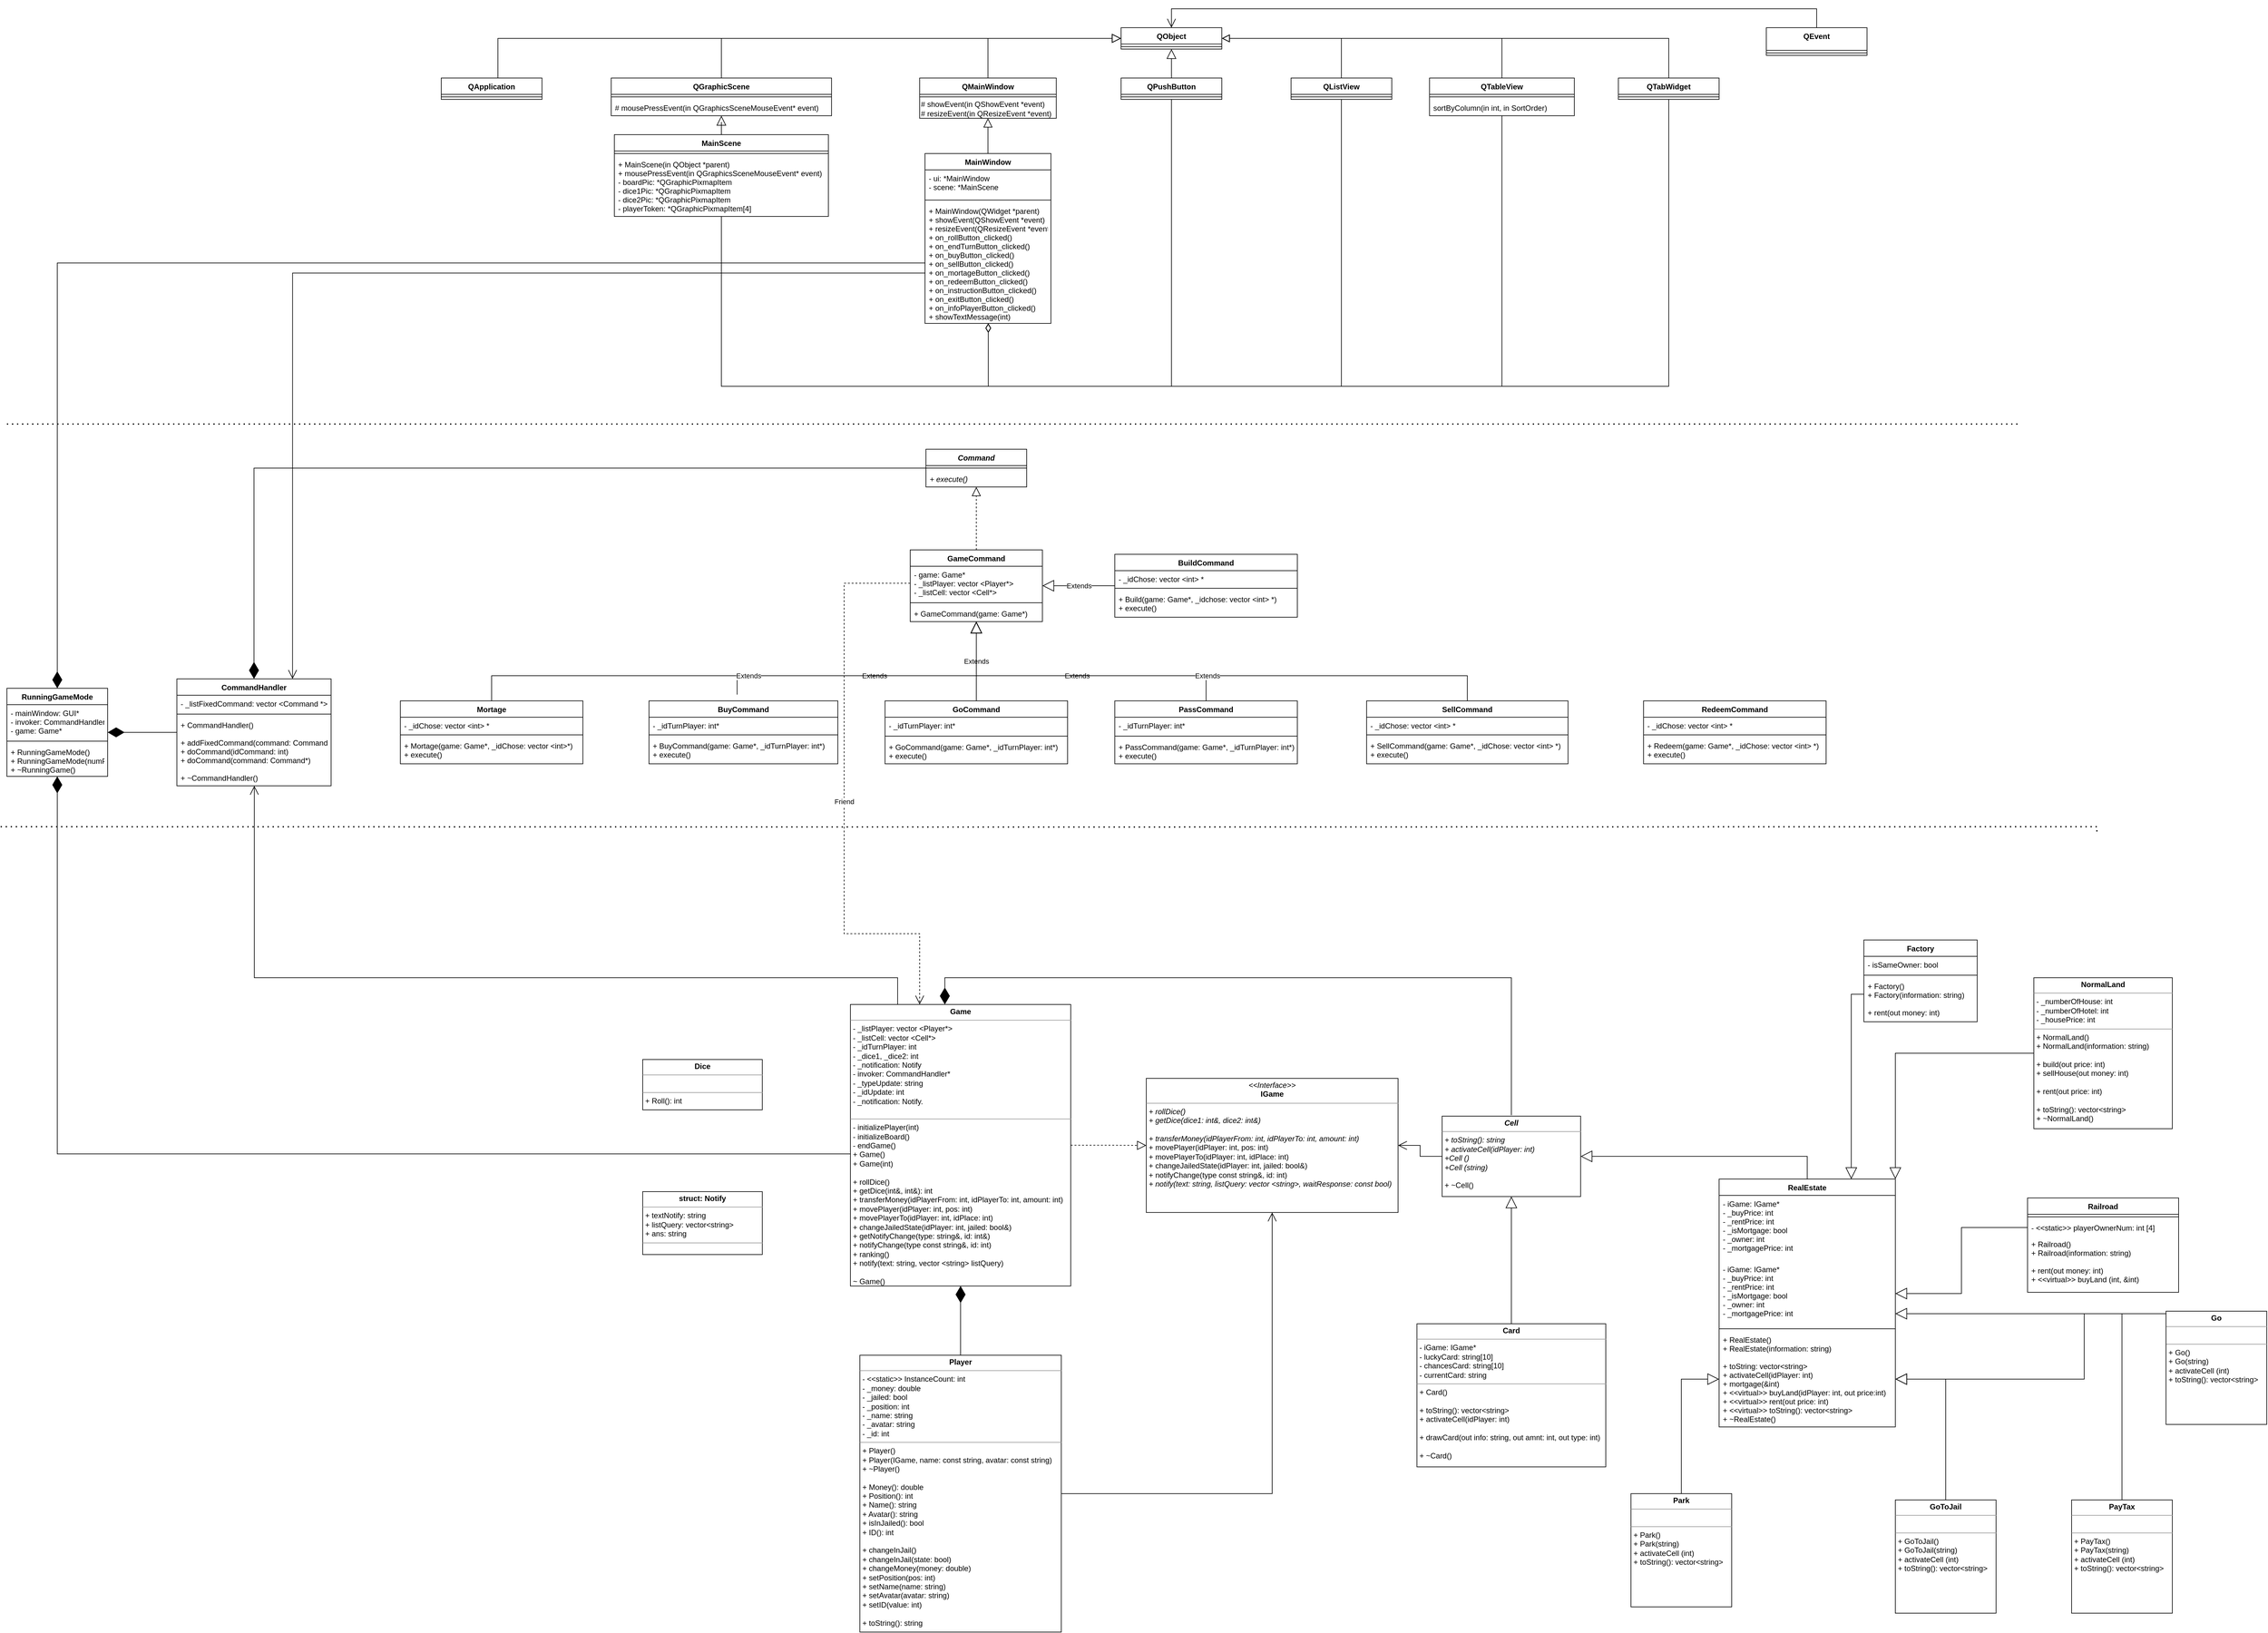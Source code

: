 <mxfile version="15.4.0" type="device"><diagram id="cyfMYq84k2CTIQuD9w5t" name="Page-1"><mxGraphModel dx="2905" dy="2896" grid="1" gridSize="10" guides="1" tooltips="1" connect="1" arrows="1" fold="1" page="1" pageScale="1" pageWidth="850" pageHeight="1100" math="0" shadow="0"><root><mxCell id="0"/><mxCell id="1" parent="0"/><mxCell id="1QrdhXeiI7KTi9AVfx4v-3" value="&lt;p style=&quot;margin: 0px ; margin-top: 4px ; text-align: center&quot;&gt;&lt;b&gt;Player&lt;/b&gt;&lt;/p&gt;&lt;hr size=&quot;1&quot;&gt;&lt;p style=&quot;margin: 0px ; margin-left: 4px&quot;&gt;- &amp;lt;&amp;lt;static&amp;gt;&amp;gt; InstanceCount: int&lt;/p&gt;&lt;p style=&quot;margin: 0px ; margin-left: 4px&quot;&gt;- _money: double&lt;/p&gt;&lt;p style=&quot;margin: 0px ; margin-left: 4px&quot;&gt;- _jailed: bool&lt;/p&gt;&lt;p style=&quot;margin: 0px ; margin-left: 4px&quot;&gt;- _position: int&lt;/p&gt;&lt;p style=&quot;margin: 0px ; margin-left: 4px&quot;&gt;- _name: string&lt;/p&gt;&lt;p style=&quot;margin: 0px ; margin-left: 4px&quot;&gt;- _avatar: string&lt;/p&gt;&lt;p style=&quot;margin: 0px ; margin-left: 4px&quot;&gt;- _id: int&lt;/p&gt;&lt;hr size=&quot;1&quot;&gt;&lt;p style=&quot;margin: 0px ; margin-left: 4px&quot;&gt;&lt;span&gt;+ Player()&lt;/span&gt;&lt;/p&gt;&lt;p style=&quot;margin: 0px ; margin-left: 4px&quot;&gt;&lt;span&gt;+ Player(IGame, name: const string, avatar: const string)&lt;/span&gt;&lt;/p&gt;&lt;p style=&quot;margin: 0px ; margin-left: 4px&quot;&gt;&lt;span&gt;+ ~Player()&lt;/span&gt;&lt;/p&gt;&lt;p style=&quot;margin: 0px ; margin-left: 4px&quot;&gt;&lt;br&gt;&lt;/p&gt;&lt;p style=&quot;margin: 0px ; margin-left: 4px&quot;&gt;+ Money(): double&lt;/p&gt;&lt;p style=&quot;margin: 0px ; margin-left: 4px&quot;&gt;+ Position(): int&lt;/p&gt;&lt;p style=&quot;margin: 0px ; margin-left: 4px&quot;&gt;+ Name(): string&lt;/p&gt;&lt;p style=&quot;margin: 0px ; margin-left: 4px&quot;&gt;+ Avatar(): string&lt;/p&gt;&lt;p style=&quot;margin: 0px ; margin-left: 4px&quot;&gt;+ isInJailed(): bool&lt;/p&gt;&lt;p style=&quot;margin: 0px ; margin-left: 4px&quot;&gt;+ ID(): int&lt;/p&gt;&lt;p style=&quot;margin: 0px ; margin-left: 4px&quot;&gt;&lt;br&gt;&lt;/p&gt;&lt;p style=&quot;margin: 0px ; margin-left: 4px&quot;&gt;+ changeInJail()&lt;/p&gt;&lt;p style=&quot;margin: 0px ; margin-left: 4px&quot;&gt;+ changeInJail(state: bool)&lt;/p&gt;&lt;p style=&quot;margin: 0px ; margin-left: 4px&quot;&gt;+ changeMoney(money: double)&lt;/p&gt;&lt;p style=&quot;margin: 0px ; margin-left: 4px&quot;&gt;+ setPosition(pos: int)&lt;/p&gt;&lt;p style=&quot;margin: 0px ; margin-left: 4px&quot;&gt;+ setName(name: string)&lt;/p&gt;&lt;p style=&quot;margin: 0px ; margin-left: 4px&quot;&gt;+ setAvatar(avatar: string)&lt;/p&gt;&lt;p style=&quot;margin: 0px ; margin-left: 4px&quot;&gt;+ setID(value: int)&lt;/p&gt;&lt;p style=&quot;margin: 0px ; margin-left: 4px&quot;&gt;&lt;br&gt;&lt;/p&gt;&lt;p style=&quot;margin: 0px ; margin-left: 4px&quot;&gt;+ toString(): string&lt;/p&gt;&lt;p style=&quot;margin: 0px ; margin-left: 4px&quot;&gt;&lt;br&gt;&lt;/p&gt;&lt;p style=&quot;margin: 0px ; margin-left: 4px&quot;&gt;&lt;br&gt;&lt;/p&gt;" style="verticalAlign=top;align=left;overflow=fill;fontSize=12;fontFamily=Helvetica;html=1;" parent="1" vertex="1"><mxGeometry x="-325" y="440" width="320" height="440" as="geometry"/></mxCell><mxCell id="1QrdhXeiI7KTi9AVfx4v-4" value="&lt;p style=&quot;margin: 0px ; margin-top: 4px ; text-align: center&quot;&gt;&lt;b&gt;Dice&lt;/b&gt;&lt;/p&gt;&lt;hr size=&quot;1&quot;&gt;&lt;p style=&quot;margin: 0px ; margin-left: 4px&quot;&gt;&lt;br&gt;&lt;/p&gt;&lt;hr size=&quot;1&quot;&gt;&lt;p style=&quot;margin: 0px ; margin-left: 4px&quot;&gt;+ Roll(): int&lt;/p&gt;" style="verticalAlign=top;align=left;overflow=fill;fontSize=12;fontFamily=Helvetica;html=1;" parent="1" vertex="1"><mxGeometry x="-670" y="-30.0" width="190" height="80" as="geometry"/></mxCell><mxCell id="5HK9c6qO7QpGnXvkETjq-1" value="&lt;p style=&quot;margin: 0px ; margin-top: 4px ; text-align: center&quot;&gt;&lt;b&gt;Game&lt;/b&gt;&lt;/p&gt;&lt;hr size=&quot;1&quot;&gt;&lt;p style=&quot;margin: 0px ; margin-left: 4px&quot;&gt;&lt;span&gt;- _listPlayer: vector &amp;lt;Player*&amp;gt;&lt;/span&gt;&lt;/p&gt;&lt;p style=&quot;margin: 0px ; margin-left: 4px&quot;&gt;&lt;span&gt;- _listCell: vector &amp;lt;Cell*&amp;gt;&lt;/span&gt;&lt;br&gt;&lt;/p&gt;&lt;p style=&quot;margin: 0px ; margin-left: 4px&quot;&gt;&lt;span&gt;- _idTurnPlayer: int&lt;/span&gt;&lt;/p&gt;&lt;p style=&quot;margin: 0px ; margin-left: 4px&quot;&gt;- _dice1, _dice2: int&lt;/p&gt;&lt;p style=&quot;margin: 0px ; margin-left: 4px&quot;&gt;- _notification: Notify&lt;/p&gt;&lt;p style=&quot;margin: 0px ; margin-left: 4px&quot;&gt;- invoker: CommandHandler*&lt;/p&gt;&lt;p style=&quot;margin: 0px ; margin-left: 4px&quot;&gt;- _typeUpdate: string&lt;/p&gt;&lt;p style=&quot;margin: 0px ; margin-left: 4px&quot;&gt;- _idUpdate: int&lt;/p&gt;&lt;p style=&quot;margin: 0px ; margin-left: 4px&quot;&gt;- _notification: Notify.&lt;/p&gt;&lt;br&gt;&lt;hr size=&quot;1&quot;&gt;&lt;p style=&quot;margin: 0px ; margin-left: 4px&quot;&gt;- initializePlayer(int)&lt;br&gt;&lt;/p&gt;&lt;p style=&quot;margin: 0px ; margin-left: 4px&quot;&gt;- initializeBoard()&lt;/p&gt;&lt;p style=&quot;margin: 0px ; margin-left: 4px&quot;&gt;- endGame()&lt;/p&gt;&lt;p style=&quot;margin: 0px ; margin-left: 4px&quot;&gt;+ Game()&lt;/p&gt;&lt;p style=&quot;margin: 0px ; margin-left: 4px&quot;&gt;+ Game(int)&lt;/p&gt;&lt;p style=&quot;margin: 0px ; margin-left: 4px&quot;&gt;&lt;br&gt;&lt;/p&gt;&lt;p style=&quot;margin: 0px ; margin-left: 4px&quot;&gt;+ rollDice()&lt;/p&gt;&lt;p style=&quot;margin: 0px ; margin-left: 4px&quot;&gt;+ getDice(int&amp;amp;, int&amp;amp;): int&lt;/p&gt;&lt;p style=&quot;margin: 0px ; margin-left: 4px&quot;&gt;+ transferMoney(idPlayerFrom: int, idPlayerTo: int, amount: int)&lt;/p&gt;&lt;p style=&quot;margin: 0px ; margin-left: 4px&quot;&gt;+ movePlayer(idPlayer: int, pos: int)&lt;/p&gt;&lt;p style=&quot;margin: 0px ; margin-left: 4px&quot;&gt;+ movePlayerTo(idPlayer: int, idPlace: int)&lt;/p&gt;&lt;p style=&quot;margin: 0px ; margin-left: 4px&quot;&gt;+ changeJailedState(idPlayer: int, jailed: bool&amp;amp;)&lt;/p&gt;&lt;p style=&quot;margin: 0px ; margin-left: 4px&quot;&gt;+ getNotifyChange(type: string&amp;amp;, id: int&amp;amp;)&lt;/p&gt;&lt;p style=&quot;margin: 0px ; margin-left: 4px&quot;&gt;+ notifyChange(type const string&amp;amp;, id: int)&lt;/p&gt;&lt;p style=&quot;margin: 0px ; margin-left: 4px&quot;&gt;+ ranking()&lt;/p&gt;&lt;p style=&quot;margin: 0px ; margin-left: 4px&quot;&gt;+ notify(text: string, vector &amp;lt;string&amp;gt; listQuery)&lt;/p&gt;&lt;p style=&quot;margin: 0px ; margin-left: 4px&quot;&gt;&lt;br&gt;&lt;/p&gt;&lt;p style=&quot;margin: 0px ; margin-left: 4px&quot;&gt;~ Game()&lt;/p&gt;&lt;p style=&quot;margin: 0px ; margin-left: 4px&quot;&gt;&lt;br&gt;&lt;/p&gt;" style="verticalAlign=top;align=left;overflow=fill;fontSize=12;fontFamily=Helvetica;html=1;" parent="1" vertex="1"><mxGeometry x="-340" y="-117.5" width="350" height="447.5" as="geometry"/></mxCell><mxCell id="tfHkK8EiQkTJoggM-tBk-2" value="Command" style="swimlane;fontStyle=3;align=center;verticalAlign=top;childLayout=stackLayout;horizontal=1;startSize=26;horizontalStack=0;resizeParent=1;resizeParentMax=0;resizeLast=0;collapsible=1;marginBottom=0;" parent="1" vertex="1"><mxGeometry x="-220" y="-1000" width="160" height="60" as="geometry"><mxRectangle x="-220" y="-660" width="90" height="26" as="alternateBounds"/></mxGeometry></mxCell><mxCell id="tfHkK8EiQkTJoggM-tBk-4" value="" style="line;strokeWidth=1;fillColor=none;align=left;verticalAlign=middle;spacingTop=-1;spacingLeft=3;spacingRight=3;rotatable=0;labelPosition=right;points=[];portConstraint=eastwest;" parent="tfHkK8EiQkTJoggM-tBk-2" vertex="1"><mxGeometry y="26" width="160" height="8" as="geometry"/></mxCell><mxCell id="tfHkK8EiQkTJoggM-tBk-5" value="+ execute()" style="text;strokeColor=none;fillColor=none;align=left;verticalAlign=top;spacingLeft=4;spacingRight=4;overflow=hidden;rotatable=0;points=[[0,0.5],[1,0.5]];portConstraint=eastwest;fontStyle=2" parent="tfHkK8EiQkTJoggM-tBk-2" vertex="1"><mxGeometry y="34" width="160" height="26" as="geometry"/></mxCell><mxCell id="tfHkK8EiQkTJoggM-tBk-23" value="BuyCommand" style="swimlane;fontStyle=1;align=center;verticalAlign=top;childLayout=stackLayout;horizontal=1;startSize=26;horizontalStack=0;resizeParent=1;resizeParentMax=0;resizeLast=0;collapsible=1;marginBottom=0;" parent="1" vertex="1"><mxGeometry x="-660" y="-600" width="300" height="100" as="geometry"/></mxCell><mxCell id="tfHkK8EiQkTJoggM-tBk-24" value="- _idTurnPlayer: int*" style="text;strokeColor=none;fillColor=none;align=left;verticalAlign=top;spacingLeft=4;spacingRight=4;overflow=hidden;rotatable=0;points=[[0,0.5],[1,0.5]];portConstraint=eastwest;" parent="tfHkK8EiQkTJoggM-tBk-23" vertex="1"><mxGeometry y="26" width="300" height="24" as="geometry"/></mxCell><mxCell id="tfHkK8EiQkTJoggM-tBk-25" value="" style="line;strokeWidth=1;fillColor=none;align=left;verticalAlign=middle;spacingTop=-1;spacingLeft=3;spacingRight=3;rotatable=0;labelPosition=right;points=[];portConstraint=eastwest;" parent="tfHkK8EiQkTJoggM-tBk-23" vertex="1"><mxGeometry y="50" width="300" height="8" as="geometry"/></mxCell><mxCell id="tfHkK8EiQkTJoggM-tBk-26" value="+ BuyCommand(game: Game*, _idTurnPlayer: int*)&#10;+ execute()" style="text;strokeColor=none;fillColor=none;align=left;verticalAlign=top;spacingLeft=4;spacingRight=4;overflow=hidden;rotatable=0;points=[[0,0.5],[1,0.5]];portConstraint=eastwest;" parent="tfHkK8EiQkTJoggM-tBk-23" vertex="1"><mxGeometry y="58" width="300" height="42" as="geometry"/></mxCell><mxCell id="tfHkK8EiQkTJoggM-tBk-28" value="SellCommand" style="swimlane;fontStyle=1;align=center;verticalAlign=top;childLayout=stackLayout;horizontal=1;startSize=26;horizontalStack=0;resizeParent=1;resizeParentMax=0;resizeLast=0;collapsible=1;marginBottom=0;" parent="1" vertex="1"><mxGeometry x="480" y="-600" width="320" height="100" as="geometry"/></mxCell><mxCell id="tfHkK8EiQkTJoggM-tBk-29" value="- _idChose: vector &lt;int&gt; *" style="text;strokeColor=none;fillColor=none;align=left;verticalAlign=top;spacingLeft=4;spacingRight=4;overflow=hidden;rotatable=0;points=[[0,0.5],[1,0.5]];portConstraint=eastwest;" parent="tfHkK8EiQkTJoggM-tBk-28" vertex="1"><mxGeometry y="26" width="320" height="24" as="geometry"/></mxCell><mxCell id="tfHkK8EiQkTJoggM-tBk-30" value="" style="line;strokeWidth=1;fillColor=none;align=left;verticalAlign=middle;spacingTop=-1;spacingLeft=3;spacingRight=3;rotatable=0;labelPosition=right;points=[];portConstraint=eastwest;" parent="tfHkK8EiQkTJoggM-tBk-28" vertex="1"><mxGeometry y="50" width="320" height="8" as="geometry"/></mxCell><mxCell id="tfHkK8EiQkTJoggM-tBk-31" value="+ SellCommand(game: Game*, _idChose: vector &lt;int&gt; *)&#10;+ execute()" style="text;strokeColor=none;fillColor=none;align=left;verticalAlign=top;spacingLeft=4;spacingRight=4;overflow=hidden;rotatable=0;points=[[0,0.5],[1,0.5]];portConstraint=eastwest;" parent="tfHkK8EiQkTJoggM-tBk-28" vertex="1"><mxGeometry y="58" width="320" height="42" as="geometry"/></mxCell><mxCell id="tfHkK8EiQkTJoggM-tBk-33" value="Mortage" style="swimlane;fontStyle=1;align=center;verticalAlign=top;childLayout=stackLayout;horizontal=1;startSize=26;horizontalStack=0;resizeParent=1;resizeParentMax=0;resizeLast=0;collapsible=1;marginBottom=0;" parent="1" vertex="1"><mxGeometry x="-1055" y="-600" width="290" height="100" as="geometry"/></mxCell><mxCell id="tfHkK8EiQkTJoggM-tBk-34" value="- _idChose: vector &lt;int&gt; *" style="text;strokeColor=none;fillColor=none;align=left;verticalAlign=top;spacingLeft=4;spacingRight=4;overflow=hidden;rotatable=0;points=[[0,0.5],[1,0.5]];portConstraint=eastwest;" parent="tfHkK8EiQkTJoggM-tBk-33" vertex="1"><mxGeometry y="26" width="290" height="24" as="geometry"/></mxCell><mxCell id="tfHkK8EiQkTJoggM-tBk-35" value="" style="line;strokeWidth=1;fillColor=none;align=left;verticalAlign=middle;spacingTop=-1;spacingLeft=3;spacingRight=3;rotatable=0;labelPosition=right;points=[];portConstraint=eastwest;" parent="tfHkK8EiQkTJoggM-tBk-33" vertex="1"><mxGeometry y="50" width="290" height="8" as="geometry"/></mxCell><mxCell id="tfHkK8EiQkTJoggM-tBk-36" value="+ Mortage(game: Game*, _idChose: vector &lt;int&gt;*)&#10;+ execute()" style="text;strokeColor=none;fillColor=none;align=left;verticalAlign=top;spacingLeft=4;spacingRight=4;overflow=hidden;rotatable=0;points=[[0,0.5],[1,0.5]];portConstraint=eastwest;" parent="tfHkK8EiQkTJoggM-tBk-33" vertex="1"><mxGeometry y="58" width="290" height="42" as="geometry"/></mxCell><mxCell id="tfHkK8EiQkTJoggM-tBk-38" value="RedeemCommand" style="swimlane;fontStyle=1;align=center;verticalAlign=top;childLayout=stackLayout;horizontal=1;startSize=26;horizontalStack=0;resizeParent=1;resizeParentMax=0;resizeLast=0;collapsible=1;marginBottom=0;" parent="1" vertex="1"><mxGeometry x="920" y="-600" width="290" height="100" as="geometry"/></mxCell><mxCell id="tfHkK8EiQkTJoggM-tBk-39" value="- _idChose: vector &lt;int&gt; *" style="text;strokeColor=none;fillColor=none;align=left;verticalAlign=top;spacingLeft=4;spacingRight=4;overflow=hidden;rotatable=0;points=[[0,0.5],[1,0.5]];portConstraint=eastwest;" parent="tfHkK8EiQkTJoggM-tBk-38" vertex="1"><mxGeometry y="26" width="290" height="24" as="geometry"/></mxCell><mxCell id="tfHkK8EiQkTJoggM-tBk-40" value="" style="line;strokeWidth=1;fillColor=none;align=left;verticalAlign=middle;spacingTop=-1;spacingLeft=3;spacingRight=3;rotatable=0;labelPosition=right;points=[];portConstraint=eastwest;" parent="tfHkK8EiQkTJoggM-tBk-38" vertex="1"><mxGeometry y="50" width="290" height="8" as="geometry"/></mxCell><mxCell id="tfHkK8EiQkTJoggM-tBk-41" value="+ Redeem(game: Game*, _idChose: vector &lt;int&gt; *)&#10;+ execute()" style="text;strokeColor=none;fillColor=none;align=left;verticalAlign=top;spacingLeft=4;spacingRight=4;overflow=hidden;rotatable=0;points=[[0,0.5],[1,0.5]];portConstraint=eastwest;" parent="tfHkK8EiQkTJoggM-tBk-38" vertex="1"><mxGeometry y="58" width="290" height="42" as="geometry"/></mxCell><mxCell id="3tdJchSUlU9DFwhtg4Tz-7" value="GoCommand" style="swimlane;fontStyle=1;align=center;verticalAlign=top;childLayout=stackLayout;horizontal=1;startSize=26;horizontalStack=0;resizeParent=1;resizeParentMax=0;resizeLast=0;collapsible=1;marginBottom=0;" parent="1" vertex="1"><mxGeometry x="-285" y="-600" width="290" height="100" as="geometry"/></mxCell><mxCell id="3tdJchSUlU9DFwhtg4Tz-8" value="- _idTurnPlayer: int*" style="text;strokeColor=none;fillColor=none;align=left;verticalAlign=top;spacingLeft=4;spacingRight=4;overflow=hidden;rotatable=0;points=[[0,0.5],[1,0.5]];portConstraint=eastwest;" parent="3tdJchSUlU9DFwhtg4Tz-7" vertex="1"><mxGeometry y="26" width="290" height="26" as="geometry"/></mxCell><mxCell id="3tdJchSUlU9DFwhtg4Tz-9" value="" style="line;strokeWidth=1;fillColor=none;align=left;verticalAlign=middle;spacingTop=-1;spacingLeft=3;spacingRight=3;rotatable=0;labelPosition=right;points=[];portConstraint=eastwest;" parent="3tdJchSUlU9DFwhtg4Tz-7" vertex="1"><mxGeometry y="52" width="290" height="8" as="geometry"/></mxCell><mxCell id="3tdJchSUlU9DFwhtg4Tz-10" value="+ GoCommand(game: Game*, _idTurnPlayer: int*)&#10;+ execute()" style="text;strokeColor=none;fillColor=none;align=left;verticalAlign=top;spacingLeft=4;spacingRight=4;overflow=hidden;rotatable=0;points=[[0,0.5],[1,0.5]];portConstraint=eastwest;" parent="3tdJchSUlU9DFwhtg4Tz-7" vertex="1"><mxGeometry y="60" width="290" height="40" as="geometry"/></mxCell><mxCell id="3tdJchSUlU9DFwhtg4Tz-12" value="PassCommand" style="swimlane;fontStyle=1;align=center;verticalAlign=top;childLayout=stackLayout;horizontal=1;startSize=26;horizontalStack=0;resizeParent=1;resizeParentMax=0;resizeLast=0;collapsible=1;marginBottom=0;" parent="1" vertex="1"><mxGeometry x="80" y="-600" width="290" height="100" as="geometry"/></mxCell><mxCell id="3tdJchSUlU9DFwhtg4Tz-13" value="- _idTurnPlayer: int*" style="text;strokeColor=none;fillColor=none;align=left;verticalAlign=top;spacingLeft=4;spacingRight=4;overflow=hidden;rotatable=0;points=[[0,0.5],[1,0.5]];portConstraint=eastwest;" parent="3tdJchSUlU9DFwhtg4Tz-12" vertex="1"><mxGeometry y="26" width="290" height="26" as="geometry"/></mxCell><mxCell id="3tdJchSUlU9DFwhtg4Tz-14" value="" style="line;strokeWidth=1;fillColor=none;align=left;verticalAlign=middle;spacingTop=-1;spacingLeft=3;spacingRight=3;rotatable=0;labelPosition=right;points=[];portConstraint=eastwest;" parent="3tdJchSUlU9DFwhtg4Tz-12" vertex="1"><mxGeometry y="52" width="290" height="8" as="geometry"/></mxCell><mxCell id="3tdJchSUlU9DFwhtg4Tz-15" value="+ PassCommand(game: Game*, _idTurnPlayer: int*)&#10;+ execute()" style="text;strokeColor=none;fillColor=none;align=left;verticalAlign=top;spacingLeft=4;spacingRight=4;overflow=hidden;rotatable=0;points=[[0,0.5],[1,0.5]];portConstraint=eastwest;" parent="3tdJchSUlU9DFwhtg4Tz-12" vertex="1"><mxGeometry y="60" width="290" height="40" as="geometry"/></mxCell><mxCell id="VAyVgPh6fUqXi2BEym3b-12" value="BuildCommand" style="swimlane;fontStyle=1;align=center;verticalAlign=top;childLayout=stackLayout;horizontal=1;startSize=26;horizontalStack=0;resizeParent=1;resizeParentMax=0;resizeLast=0;collapsible=1;marginBottom=0;" parent="1" vertex="1"><mxGeometry x="80" y="-833" width="290" height="100" as="geometry"/></mxCell><mxCell id="VAyVgPh6fUqXi2BEym3b-13" value="- _idChose: vector &lt;int&gt; *" style="text;strokeColor=none;fillColor=none;align=left;verticalAlign=top;spacingLeft=4;spacingRight=4;overflow=hidden;rotatable=0;points=[[0,0.5],[1,0.5]];portConstraint=eastwest;" parent="VAyVgPh6fUqXi2BEym3b-12" vertex="1"><mxGeometry y="26" width="290" height="24" as="geometry"/></mxCell><mxCell id="VAyVgPh6fUqXi2BEym3b-14" value="" style="line;strokeWidth=1;fillColor=none;align=left;verticalAlign=middle;spacingTop=-1;spacingLeft=3;spacingRight=3;rotatable=0;labelPosition=right;points=[];portConstraint=eastwest;" parent="VAyVgPh6fUqXi2BEym3b-12" vertex="1"><mxGeometry y="50" width="290" height="8" as="geometry"/></mxCell><mxCell id="VAyVgPh6fUqXi2BEym3b-15" value="+ Build(game: Game*, _idchose: vector &lt;int&gt; *)&#10;+ execute()" style="text;strokeColor=none;fillColor=none;align=left;verticalAlign=top;spacingLeft=4;spacingRight=4;overflow=hidden;rotatable=0;points=[[0,0.5],[1,0.5]];portConstraint=eastwest;" parent="VAyVgPh6fUqXi2BEym3b-12" vertex="1"><mxGeometry y="58" width="290" height="42" as="geometry"/></mxCell><mxCell id="VDgoAzfMobEqtKlm6C_m-4" value="QObject" style="swimlane;fontStyle=1;align=center;verticalAlign=top;childLayout=stackLayout;horizontal=1;startSize=26;horizontalStack=0;resizeParent=1;resizeParentMax=0;resizeLast=0;collapsible=1;marginBottom=0;" parent="1" vertex="1"><mxGeometry x="90" y="-1670" width="160" height="34" as="geometry"/></mxCell><mxCell id="VDgoAzfMobEqtKlm6C_m-6" value="" style="line;strokeWidth=1;fillColor=none;align=left;verticalAlign=middle;spacingTop=-1;spacingLeft=3;spacingRight=3;rotatable=0;labelPosition=right;points=[];portConstraint=eastwest;" parent="VDgoAzfMobEqtKlm6C_m-4" vertex="1"><mxGeometry y="26" width="160" height="8" as="geometry"/></mxCell><mxCell id="VDgoAzfMobEqtKlm6C_m-22" style="edgeStyle=orthogonalEdgeStyle;rounded=0;orthogonalLoop=1;jettySize=auto;html=1;startArrow=none;startFill=0;endArrow=block;endFill=0;startSize=13;endSize=13;" parent="1" source="VDgoAzfMobEqtKlm6C_m-8" target="VDgoAzfMobEqtKlm6C_m-4" edge="1"><mxGeometry relative="1" as="geometry"/></mxCell><mxCell id="VDgoAzfMobEqtKlm6C_m-56" style="edgeStyle=orthogonalEdgeStyle;rounded=0;orthogonalLoop=1;jettySize=auto;html=1;startArrow=none;startFill=0;endArrow=diamondThin;endFill=0;startSize=13;endSize=12;" parent="1" source="VDgoAzfMobEqtKlm6C_m-8" target="VDgoAzfMobEqtKlm6C_m-21" edge="1"><mxGeometry relative="1" as="geometry"><Array as="points"><mxPoint x="170" y="-1100"/><mxPoint x="-121" y="-1100"/></Array></mxGeometry></mxCell><mxCell id="VDgoAzfMobEqtKlm6C_m-8" value="QPushButton" style="swimlane;fontStyle=1;align=center;verticalAlign=top;childLayout=stackLayout;horizontal=1;startSize=26;horizontalStack=0;resizeParent=1;resizeParentMax=0;resizeLast=0;collapsible=1;marginBottom=0;" parent="1" vertex="1"><mxGeometry x="90" y="-1590" width="160" height="34" as="geometry"/></mxCell><mxCell id="VDgoAzfMobEqtKlm6C_m-10" value="" style="line;strokeWidth=1;fillColor=none;align=left;verticalAlign=middle;spacingTop=-1;spacingLeft=3;spacingRight=3;rotatable=0;labelPosition=right;points=[];portConstraint=eastwest;" parent="VDgoAzfMobEqtKlm6C_m-8" vertex="1"><mxGeometry y="26" width="160" height="8" as="geometry"/></mxCell><mxCell id="VDgoAzfMobEqtKlm6C_m-23" style="edgeStyle=orthogonalEdgeStyle;rounded=0;orthogonalLoop=1;jettySize=auto;html=1;entryX=0;entryY=0.5;entryDx=0;entryDy=0;startArrow=none;startFill=0;endArrow=block;endFill=0;startSize=13;endSize=12;" parent="1" source="VDgoAzfMobEqtKlm6C_m-12" target="VDgoAzfMobEqtKlm6C_m-4" edge="1"><mxGeometry relative="1" as="geometry"><Array as="points"><mxPoint x="-122" y="-1653"/></Array></mxGeometry></mxCell><mxCell id="VDgoAzfMobEqtKlm6C_m-12" value="QMainWindow" style="swimlane;fontStyle=1;align=center;verticalAlign=top;childLayout=stackLayout;horizontal=1;startSize=26;horizontalStack=0;resizeParent=1;resizeParentMax=0;resizeLast=0;collapsible=1;marginBottom=0;" parent="1" vertex="1"><mxGeometry x="-230" y="-1590" width="217" height="64" as="geometry"/></mxCell><mxCell id="VDgoAzfMobEqtKlm6C_m-14" value="" style="line;strokeWidth=1;fillColor=none;align=left;verticalAlign=middle;spacingTop=-1;spacingLeft=3;spacingRight=3;rotatable=0;labelPosition=right;points=[];portConstraint=eastwest;" parent="VDgoAzfMobEqtKlm6C_m-12" vertex="1"><mxGeometry y="26" width="217" height="8" as="geometry"/></mxCell><mxCell id="VDgoAzfMobEqtKlm6C_m-17" value="# showEvent(in QShowEvent *event)&lt;br&gt;#&amp;nbsp;resizeEvent(in QResizeEvent *event)" style="text;html=1;align=left;verticalAlign=middle;resizable=0;points=[];autosize=1;strokeColor=none;fillColor=none;" parent="VDgoAzfMobEqtKlm6C_m-12" vertex="1"><mxGeometry y="34" width="217" height="30" as="geometry"/></mxCell><mxCell id="VDgoAzfMobEqtKlm6C_m-24" style="edgeStyle=orthogonalEdgeStyle;rounded=0;orthogonalLoop=1;jettySize=auto;html=1;startArrow=none;startFill=0;endArrow=block;endFill=0;startSize=13;endSize=12;" parent="1" source="VDgoAzfMobEqtKlm6C_m-18" target="VDgoAzfMobEqtKlm6C_m-17" edge="1"><mxGeometry relative="1" as="geometry"/></mxCell><mxCell id="VDgoAzfMobEqtKlm6C_m-18" value="MainWindow" style="swimlane;fontStyle=1;align=center;verticalAlign=top;childLayout=stackLayout;horizontal=1;startSize=26;horizontalStack=0;resizeParent=1;resizeParentMax=0;resizeLast=0;collapsible=1;marginBottom=0;" parent="1" vertex="1"><mxGeometry x="-221.5" y="-1470" width="200" height="270" as="geometry"/></mxCell><mxCell id="VDgoAzfMobEqtKlm6C_m-19" value="- ui: *MainWindow&#10;- scene: *MainScene" style="text;strokeColor=none;fillColor=none;align=left;verticalAlign=top;spacingLeft=4;spacingRight=4;overflow=hidden;rotatable=0;points=[[0,0.5],[1,0.5]];portConstraint=eastwest;" parent="VDgoAzfMobEqtKlm6C_m-18" vertex="1"><mxGeometry y="26" width="200" height="44" as="geometry"/></mxCell><mxCell id="VDgoAzfMobEqtKlm6C_m-20" value="" style="line;strokeWidth=1;fillColor=none;align=left;verticalAlign=middle;spacingTop=-1;spacingLeft=3;spacingRight=3;rotatable=0;labelPosition=right;points=[];portConstraint=eastwest;" parent="VDgoAzfMobEqtKlm6C_m-18" vertex="1"><mxGeometry y="70" width="200" height="8" as="geometry"/></mxCell><mxCell id="VDgoAzfMobEqtKlm6C_m-21" value="+ MainWindow(QWidget *parent)&#10;+ showEvent(QShowEvent *event)&#10;+ resizeEvent(QResizeEvent *event)&#10;+ on_rollButton_clicked()&#10;+ on_endTurnButton_clicked()&#10;+ on_buyButton_clicked()&#10;+ on_sellButton_clicked()&#10;+ on_mortageButton_clicked()&#10;+ on_redeemButton_clicked()&#10;+ on_instructionButton_clicked()&#10;+ on_exitButton_clicked()&#10;+ on_infoPlayerButton_clicked()&#10;+ showTextMessage(int)&#10;" style="text;strokeColor=none;fillColor=none;align=left;verticalAlign=top;spacingLeft=4;spacingRight=4;overflow=hidden;rotatable=0;points=[[0,0.5],[1,0.5]];portConstraint=eastwest;" parent="VDgoAzfMobEqtKlm6C_m-18" vertex="1"><mxGeometry y="78" width="200" height="192" as="geometry"/></mxCell><mxCell id="VDgoAzfMobEqtKlm6C_m-29" style="edgeStyle=orthogonalEdgeStyle;rounded=0;orthogonalLoop=1;jettySize=auto;html=1;entryX=0;entryY=0.5;entryDx=0;entryDy=0;startArrow=none;startFill=0;endArrow=block;endFill=0;startSize=13;endSize=12;" parent="1" source="VDgoAzfMobEqtKlm6C_m-25" target="VDgoAzfMobEqtKlm6C_m-4" edge="1"><mxGeometry relative="1" as="geometry"><Array as="points"><mxPoint x="-545" y="-1653"/></Array></mxGeometry></mxCell><mxCell id="VDgoAzfMobEqtKlm6C_m-25" value="QGraphicScene" style="swimlane;fontStyle=1;align=center;verticalAlign=top;childLayout=stackLayout;horizontal=1;startSize=26;horizontalStack=0;resizeParent=1;resizeParentMax=0;resizeLast=0;collapsible=1;marginBottom=0;" parent="1" vertex="1"><mxGeometry x="-720" y="-1590" width="350" height="60" as="geometry"/></mxCell><mxCell id="VDgoAzfMobEqtKlm6C_m-27" value="" style="line;strokeWidth=1;fillColor=none;align=left;verticalAlign=middle;spacingTop=-1;spacingLeft=3;spacingRight=3;rotatable=0;labelPosition=right;points=[];portConstraint=eastwest;" parent="VDgoAzfMobEqtKlm6C_m-25" vertex="1"><mxGeometry y="26" width="350" height="8" as="geometry"/></mxCell><mxCell id="VDgoAzfMobEqtKlm6C_m-28" value="# mousePressEvent(in QGraphicsSceneMouseEvent* event)" style="text;strokeColor=none;fillColor=none;align=left;verticalAlign=top;spacingLeft=4;spacingRight=4;overflow=hidden;rotatable=0;points=[[0,0.5],[1,0.5]];portConstraint=eastwest;" parent="VDgoAzfMobEqtKlm6C_m-25" vertex="1"><mxGeometry y="34" width="350" height="26" as="geometry"/></mxCell><mxCell id="VDgoAzfMobEqtKlm6C_m-34" style="edgeStyle=orthogonalEdgeStyle;rounded=0;orthogonalLoop=1;jettySize=auto;html=1;startArrow=none;startFill=0;endArrow=block;endFill=0;startSize=13;endSize=13;" parent="1" source="VDgoAzfMobEqtKlm6C_m-30" target="VDgoAzfMobEqtKlm6C_m-25" edge="1"><mxGeometry relative="1" as="geometry"/></mxCell><mxCell id="VDgoAzfMobEqtKlm6C_m-55" style="edgeStyle=orthogonalEdgeStyle;rounded=0;orthogonalLoop=1;jettySize=auto;html=1;startArrow=none;startFill=0;endArrow=diamondThin;endFill=0;startSize=13;endSize=12;" parent="1" source="VDgoAzfMobEqtKlm6C_m-30" target="VDgoAzfMobEqtKlm6C_m-21" edge="1"><mxGeometry relative="1" as="geometry"><Array as="points"><mxPoint x="-545" y="-1100"/><mxPoint x="-121" y="-1100"/></Array><mxPoint x="-545" y="-1380" as="sourcePoint"/></mxGeometry></mxCell><mxCell id="VDgoAzfMobEqtKlm6C_m-30" value="MainScene" style="swimlane;fontStyle=1;align=center;verticalAlign=top;childLayout=stackLayout;horizontal=1;startSize=26;horizontalStack=0;resizeParent=1;resizeParentMax=0;resizeLast=0;collapsible=1;marginBottom=0;" parent="1" vertex="1"><mxGeometry x="-715" y="-1500" width="340" height="130" as="geometry"/></mxCell><mxCell id="VDgoAzfMobEqtKlm6C_m-32" value="" style="line;strokeWidth=1;fillColor=none;align=left;verticalAlign=middle;spacingTop=-1;spacingLeft=3;spacingRight=3;rotatable=0;labelPosition=right;points=[];portConstraint=eastwest;" parent="VDgoAzfMobEqtKlm6C_m-30" vertex="1"><mxGeometry y="26" width="340" height="8" as="geometry"/></mxCell><mxCell id="VDgoAzfMobEqtKlm6C_m-33" value="+ MainScene(in QObject *parent)&#10;+ mousePressEvent(in QGraphicsSceneMouseEvent* event)&#10;- boardPic: *QGraphicPixmapItem&#10;- dice1Pic: *QGraphicPixmapItem&#10;- dice2Pic: *QGraphicPixmapItem&#10;- playerToken: *QGraphicPixmapItem[4]" style="text;strokeColor=none;fillColor=none;align=left;verticalAlign=top;spacingLeft=4;spacingRight=4;overflow=hidden;rotatable=0;points=[[0,0.5],[1,0.5]];portConstraint=eastwest;" parent="VDgoAzfMobEqtKlm6C_m-30" vertex="1"><mxGeometry y="34" width="340" height="96" as="geometry"/></mxCell><mxCell id="VDgoAzfMobEqtKlm6C_m-39" style="edgeStyle=orthogonalEdgeStyle;rounded=0;orthogonalLoop=1;jettySize=auto;html=1;startArrow=none;startFill=0;endArrow=block;endFill=0;startSize=13;endSize=12;" parent="1" target="VDgoAzfMobEqtKlm6C_m-4" edge="1"><mxGeometry relative="1" as="geometry"><mxPoint x="-930" y="-1590" as="sourcePoint"/><Array as="points"><mxPoint x="-900" y="-1590"/><mxPoint x="-900" y="-1653"/></Array></mxGeometry></mxCell><mxCell id="VDgoAzfMobEqtKlm6C_m-35" value="QApplication" style="swimlane;fontStyle=1;align=center;verticalAlign=top;childLayout=stackLayout;horizontal=1;startSize=26;horizontalStack=0;resizeParent=1;resizeParentMax=0;resizeLast=0;collapsible=1;marginBottom=0;" parent="1" vertex="1"><mxGeometry x="-990" y="-1590" width="160" height="34" as="geometry"/></mxCell><mxCell id="VDgoAzfMobEqtKlm6C_m-37" value="" style="line;strokeWidth=1;fillColor=none;align=left;verticalAlign=middle;spacingTop=-1;spacingLeft=3;spacingRight=3;rotatable=0;labelPosition=right;points=[];portConstraint=eastwest;" parent="VDgoAzfMobEqtKlm6C_m-35" vertex="1"><mxGeometry y="26" width="160" height="8" as="geometry"/></mxCell><mxCell id="VDgoAzfMobEqtKlm6C_m-44" style="edgeStyle=orthogonalEdgeStyle;rounded=0;orthogonalLoop=1;jettySize=auto;html=1;entryX=1;entryY=0.5;entryDx=0;entryDy=0;startArrow=none;startFill=0;endArrow=block;endFill=0;startSize=13;endSize=10;" parent="1" source="VDgoAzfMobEqtKlm6C_m-40" target="VDgoAzfMobEqtKlm6C_m-4" edge="1"><mxGeometry relative="1" as="geometry"><Array as="points"><mxPoint x="440" y="-1653"/></Array></mxGeometry></mxCell><mxCell id="VDgoAzfMobEqtKlm6C_m-57" style="edgeStyle=orthogonalEdgeStyle;rounded=0;orthogonalLoop=1;jettySize=auto;html=1;startArrow=none;startFill=0;endArrow=diamondThin;endFill=0;startSize=13;endSize=12;" parent="1" source="VDgoAzfMobEqtKlm6C_m-40" target="VDgoAzfMobEqtKlm6C_m-18" edge="1"><mxGeometry relative="1" as="geometry"><Array as="points"><mxPoint x="440" y="-1100"/><mxPoint x="-121" y="-1100"/></Array></mxGeometry></mxCell><mxCell id="VDgoAzfMobEqtKlm6C_m-40" value="QListView" style="swimlane;fontStyle=1;align=center;verticalAlign=top;childLayout=stackLayout;horizontal=1;startSize=26;horizontalStack=0;resizeParent=1;resizeParentMax=0;resizeLast=0;collapsible=1;marginBottom=0;" parent="1" vertex="1"><mxGeometry x="360" y="-1590" width="160" height="34" as="geometry"/></mxCell><mxCell id="VDgoAzfMobEqtKlm6C_m-42" value="" style="line;strokeWidth=1;fillColor=none;align=left;verticalAlign=middle;spacingTop=-1;spacingLeft=3;spacingRight=3;rotatable=0;labelPosition=right;points=[];portConstraint=eastwest;" parent="VDgoAzfMobEqtKlm6C_m-40" vertex="1"><mxGeometry y="26" width="160" height="8" as="geometry"/></mxCell><mxCell id="VDgoAzfMobEqtKlm6C_m-53" style="edgeStyle=orthogonalEdgeStyle;rounded=0;orthogonalLoop=1;jettySize=auto;html=1;startArrow=none;startFill=0;endArrow=block;endFill=0;startSize=13;endSize=10;" parent="1" source="VDgoAzfMobEqtKlm6C_m-45" target="VDgoAzfMobEqtKlm6C_m-4" edge="1"><mxGeometry relative="1" as="geometry"><Array as="points"><mxPoint x="695" y="-1653"/></Array></mxGeometry></mxCell><mxCell id="VDgoAzfMobEqtKlm6C_m-58" style="edgeStyle=orthogonalEdgeStyle;rounded=0;orthogonalLoop=1;jettySize=auto;html=1;startArrow=none;startFill=0;endArrow=diamondThin;endFill=0;startSize=13;endSize=12;" parent="1" source="VDgoAzfMobEqtKlm6C_m-45" target="VDgoAzfMobEqtKlm6C_m-18" edge="1"><mxGeometry relative="1" as="geometry"><Array as="points"><mxPoint x="695" y="-1100"/><mxPoint x="-121" y="-1100"/></Array></mxGeometry></mxCell><mxCell id="VDgoAzfMobEqtKlm6C_m-45" value="QTableView" style="swimlane;fontStyle=1;align=center;verticalAlign=top;childLayout=stackLayout;horizontal=1;startSize=26;horizontalStack=0;resizeParent=1;resizeParentMax=0;resizeLast=0;collapsible=1;marginBottom=0;" parent="1" vertex="1"><mxGeometry x="580" y="-1590" width="230" height="60" as="geometry"/></mxCell><mxCell id="VDgoAzfMobEqtKlm6C_m-47" value="" style="line;strokeWidth=1;fillColor=none;align=left;verticalAlign=middle;spacingTop=-1;spacingLeft=3;spacingRight=3;rotatable=0;labelPosition=right;points=[];portConstraint=eastwest;" parent="VDgoAzfMobEqtKlm6C_m-45" vertex="1"><mxGeometry y="26" width="230" height="8" as="geometry"/></mxCell><mxCell id="VDgoAzfMobEqtKlm6C_m-48" value="sortByColumn(in int, in SortOrder)" style="text;strokeColor=none;fillColor=none;align=left;verticalAlign=top;spacingLeft=4;spacingRight=4;overflow=hidden;rotatable=0;points=[[0,0.5],[1,0.5]];portConstraint=eastwest;" parent="VDgoAzfMobEqtKlm6C_m-45" vertex="1"><mxGeometry y="34" width="230" height="26" as="geometry"/></mxCell><mxCell id="VDgoAzfMobEqtKlm6C_m-54" style="edgeStyle=orthogonalEdgeStyle;rounded=0;orthogonalLoop=1;jettySize=auto;html=1;startArrow=none;startFill=0;endArrow=block;endFill=0;startSize=13;endSize=10;" parent="1" source="VDgoAzfMobEqtKlm6C_m-49" target="VDgoAzfMobEqtKlm6C_m-4" edge="1"><mxGeometry relative="1" as="geometry"><Array as="points"><mxPoint x="960" y="-1653"/></Array></mxGeometry></mxCell><mxCell id="VDgoAzfMobEqtKlm6C_m-59" style="edgeStyle=orthogonalEdgeStyle;rounded=0;orthogonalLoop=1;jettySize=auto;html=1;startArrow=none;startFill=0;endArrow=diamondThin;endFill=0;startSize=13;endSize=12;" parent="1" source="VDgoAzfMobEqtKlm6C_m-49" target="VDgoAzfMobEqtKlm6C_m-18" edge="1"><mxGeometry relative="1" as="geometry"><Array as="points"><mxPoint x="960" y="-1100"/><mxPoint x="-121" y="-1100"/></Array></mxGeometry></mxCell><mxCell id="VDgoAzfMobEqtKlm6C_m-49" value="QTabWidget" style="swimlane;fontStyle=1;align=center;verticalAlign=top;childLayout=stackLayout;horizontal=1;startSize=26;horizontalStack=0;resizeParent=1;resizeParentMax=0;resizeLast=0;collapsible=1;marginBottom=0;" parent="1" vertex="1"><mxGeometry x="880" y="-1590" width="160" height="34" as="geometry"/></mxCell><mxCell id="VDgoAzfMobEqtKlm6C_m-51" value="" style="line;strokeWidth=1;fillColor=none;align=left;verticalAlign=middle;spacingTop=-1;spacingLeft=3;spacingRight=3;rotatable=0;labelPosition=right;points=[];portConstraint=eastwest;" parent="VDgoAzfMobEqtKlm6C_m-49" vertex="1"><mxGeometry y="26" width="160" height="8" as="geometry"/></mxCell><mxCell id="VDgoAzfMobEqtKlm6C_m-64" style="edgeStyle=orthogonalEdgeStyle;rounded=0;orthogonalLoop=1;jettySize=auto;html=1;entryX=0.5;entryY=0;entryDx=0;entryDy=0;startArrow=none;startFill=0;endArrow=open;endFill=0;startSize=13;endSize=12;" parent="1" source="VDgoAzfMobEqtKlm6C_m-60" target="VDgoAzfMobEqtKlm6C_m-4" edge="1"><mxGeometry relative="1" as="geometry"><Array as="points"><mxPoint x="1195" y="-1700"/><mxPoint x="170" y="-1700"/></Array></mxGeometry></mxCell><mxCell id="VDgoAzfMobEqtKlm6C_m-60" value="QEvent" style="swimlane;fontStyle=1;align=center;verticalAlign=top;childLayout=stackLayout;horizontal=1;startSize=36;horizontalStack=0;resizeParent=1;resizeParentMax=0;resizeLast=0;collapsible=1;marginBottom=0;" parent="1" vertex="1"><mxGeometry x="1115" y="-1670" width="160" height="44" as="geometry"/></mxCell><mxCell id="VDgoAzfMobEqtKlm6C_m-62" value="" style="line;strokeWidth=1;fillColor=none;align=left;verticalAlign=middle;spacingTop=-1;spacingLeft=3;spacingRight=3;rotatable=0;labelPosition=right;points=[];portConstraint=eastwest;" parent="VDgoAzfMobEqtKlm6C_m-60" vertex="1"><mxGeometry y="36" width="160" height="8" as="geometry"/></mxCell><mxCell id="I9zYkgCxjNa50Ej328mj-1" value="&lt;p style=&quot;margin: 0px ; margin-top: 4px ; text-align: center&quot;&gt;&lt;i&gt;&amp;lt;&amp;lt;Interface&amp;gt;&amp;gt;&lt;/i&gt;&lt;br&gt;&lt;b&gt;IGame&lt;/b&gt;&lt;/p&gt;&lt;hr size=&quot;1&quot;&gt;&lt;p style=&quot;margin: 0px ; margin-left: 4px&quot;&gt;&lt;i&gt;+ rollDice()&lt;/i&gt;&lt;/p&gt;&lt;p style=&quot;margin: 0px ; margin-left: 4px&quot;&gt;&lt;i&gt;+ getDice(dice1: int&amp;amp;, dice2: int&amp;amp;)&lt;/i&gt;&lt;/p&gt;&lt;p style=&quot;margin: 0px ; margin-left: 4px&quot;&gt;&lt;i&gt;&lt;br&gt;&lt;/i&gt;&lt;/p&gt;&lt;p style=&quot;margin: 0px ; margin-left: 4px&quot;&gt;&lt;i&gt;+ transferMoney(idPlayerFrom: int, idPlayerTo: int, amount: int)&lt;/i&gt;&lt;/p&gt;&lt;p style=&quot;margin: 0px 0px 0px 4px&quot;&gt;+ movePlayer(idPlayer: int, pos: int)&lt;/p&gt;&lt;p style=&quot;margin: 0px 0px 0px 4px&quot;&gt;+ movePlayerTo(idPlayer: int, idPlace: int)&lt;/p&gt;&lt;p style=&quot;margin: 0px 0px 0px 4px&quot;&gt;+ changeJailedState(idPlayer: int, jailed: bool&amp;amp;)&lt;/p&gt;&lt;p style=&quot;margin: 0px 0px 0px 4px&quot;&gt;+ notifyChange(type const string&amp;amp;, id: int)&lt;br&gt;&lt;/p&gt;&lt;p style=&quot;margin: 0px ; margin-left: 4px&quot;&gt;&lt;i&gt;+ notify(text: string, listQuery: vector &amp;lt;string&amp;gt;, waitResponse: const bool)&lt;/i&gt;&lt;/p&gt;" style="verticalAlign=top;align=left;overflow=fill;fontSize=12;fontFamily=Helvetica;html=1;" parent="1" vertex="1"><mxGeometry x="130" width="400" height="213.12" as="geometry"/></mxCell><mxCell id="I9zYkgCxjNa50Ej328mj-14" value="" style="endArrow=block;dashed=1;endFill=0;endSize=12;html=1;rounded=0;edgeStyle=orthogonalEdgeStyle;" parent="1" source="5HK9c6qO7QpGnXvkETjq-1" target="I9zYkgCxjNa50Ej328mj-1" edge="1"><mxGeometry width="160" relative="1" as="geometry"><mxPoint x="-60" y="10" as="sourcePoint"/><mxPoint x="100" y="10" as="targetPoint"/></mxGeometry></mxCell><mxCell id="I9zYkgCxjNa50Ej328mj-15" value="" style="endArrow=open;endFill=1;endSize=12;html=1;rounded=0;edgeStyle=orthogonalEdgeStyle;exitX=0;exitY=0.5;exitDx=0;exitDy=0;" parent="1" source="L_Gj6mPAw2G5HfMB0wNN-2" target="I9zYkgCxjNa50Ej328mj-1" edge="1"><mxGeometry width="160" relative="1" as="geometry"><mxPoint x="600" y="106.231" as="sourcePoint"/><mxPoint x="370" y="180" as="targetPoint"/></mxGeometry></mxCell><mxCell id="I9zYkgCxjNa50Ej328mj-16" value="" style="endArrow=block;endSize=16;endFill=0;html=1;rounded=0;edgeStyle=orthogonalEdgeStyle;entryX=0.5;entryY=1;entryDx=0;entryDy=0;exitX=0.5;exitY=0;exitDx=0;exitDy=0;" parent="1" source="L_Gj6mPAw2G5HfMB0wNN-4" target="L_Gj6mPAw2G5HfMB0wNN-2" edge="1"><mxGeometry width="160" relative="1" as="geometry"><mxPoint x="340" y="140" as="sourcePoint"/><mxPoint x="710" y="154.06" as="targetPoint"/></mxGeometry></mxCell><mxCell id="I9zYkgCxjNa50Ej328mj-17" value="" style="endArrow=block;endSize=16;endFill=0;html=1;rounded=0;edgeStyle=orthogonalEdgeStyle;exitX=0;exitY=0;exitDx=0;exitDy=0;entryX=1;entryY=0.5;entryDx=0;entryDy=0;" parent="1" source="L_Gj6mPAw2G5HfMB0wNN-5" target="L_Gj6mPAw2G5HfMB0wNN-2" edge="1"><mxGeometry width="160" relative="1" as="geometry"><mxPoint x="880" y="106.231" as="sourcePoint"/><mxPoint x="820" y="106.231" as="targetPoint"/><Array as="points"><mxPoint x="1180" y="124"/></Array></mxGeometry></mxCell><mxCell id="I9zYkgCxjNa50Ej328mj-22" value="" style="endArrow=open;endFill=1;endSize=12;html=1;rounded=0;edgeStyle=orthogonalEdgeStyle;" parent="1" source="1QrdhXeiI7KTi9AVfx4v-3" target="I9zYkgCxjNa50Ej328mj-1" edge="1"><mxGeometry width="160" relative="1" as="geometry"><mxPoint x="-90" y="400" as="sourcePoint"/><mxPoint x="70" y="400" as="targetPoint"/></mxGeometry></mxCell><mxCell id="I9zYkgCxjNa50Ej328mj-24" value="" style="endArrow=diamondThin;endFill=1;endSize=24;html=1;rounded=0;edgeStyle=orthogonalEdgeStyle;" parent="1" source="1QrdhXeiI7KTi9AVfx4v-3" target="5HK9c6qO7QpGnXvkETjq-1" edge="1"><mxGeometry width="160" relative="1" as="geometry"><mxPoint x="-310" y="190" as="sourcePoint"/><mxPoint x="-150" y="190" as="targetPoint"/></mxGeometry></mxCell><mxCell id="I9zYkgCxjNa50Ej328mj-25" value="" style="endArrow=diamondThin;endFill=1;endSize=24;html=1;rounded=0;edgeStyle=orthogonalEdgeStyle;exitX=0.5;exitY=0;exitDx=0;exitDy=0;" parent="1" target="5HK9c6qO7QpGnXvkETjq-1" edge="1"><mxGeometry width="160" relative="1" as="geometry"><mxPoint x="710" y="58.44" as="sourcePoint"/><mxPoint x="320" y="-140" as="targetPoint"/><Array as="points"><mxPoint x="710" y="-160"/><mxPoint x="-190" y="-160"/></Array></mxGeometry></mxCell><mxCell id="I9zYkgCxjNa50Ej328mj-28" value="GameCommand" style="swimlane;fontStyle=1;align=center;verticalAlign=top;childLayout=stackLayout;horizontal=1;startSize=26;horizontalStack=0;resizeParent=1;resizeParentMax=0;resizeLast=0;collapsible=1;marginBottom=0;" parent="1" vertex="1"><mxGeometry x="-245" y="-840" width="210" height="114" as="geometry"/></mxCell><mxCell id="I9zYkgCxjNa50Ej328mj-29" value="- game: Game*&#10;- _listPlayer: vector &lt;Player*&gt;&#10;- _listCell: vector &lt;Cell*&gt;" style="text;strokeColor=none;fillColor=none;align=left;verticalAlign=top;spacingLeft=4;spacingRight=4;overflow=hidden;rotatable=0;points=[[0,0.5],[1,0.5]];portConstraint=eastwest;" parent="I9zYkgCxjNa50Ej328mj-28" vertex="1"><mxGeometry y="26" width="210" height="54" as="geometry"/></mxCell><mxCell id="I9zYkgCxjNa50Ej328mj-30" value="" style="line;strokeWidth=1;fillColor=none;align=left;verticalAlign=middle;spacingTop=-1;spacingLeft=3;spacingRight=3;rotatable=0;labelPosition=right;points=[];portConstraint=eastwest;" parent="I9zYkgCxjNa50Ej328mj-28" vertex="1"><mxGeometry y="80" width="210" height="8" as="geometry"/></mxCell><mxCell id="I9zYkgCxjNa50Ej328mj-31" value="+ GameCommand(game: Game*)" style="text;strokeColor=none;fillColor=none;align=left;verticalAlign=top;spacingLeft=4;spacingRight=4;overflow=hidden;rotatable=0;points=[[0,0.5],[1,0.5]];portConstraint=eastwest;" parent="I9zYkgCxjNa50Ej328mj-28" vertex="1"><mxGeometry y="88" width="210" height="26" as="geometry"/></mxCell><mxCell id="I9zYkgCxjNa50Ej328mj-34" value="" style="endArrow=block;dashed=1;endFill=0;endSize=12;html=1;rounded=0;edgeStyle=orthogonalEdgeStyle;" parent="1" source="I9zYkgCxjNa50Ej328mj-28" target="tfHkK8EiQkTJoggM-tBk-2" edge="1"><mxGeometry width="160" relative="1" as="geometry"><mxPoint x="-300" y="-900" as="sourcePoint"/><mxPoint x="-140" y="-900" as="targetPoint"/></mxGeometry></mxCell><mxCell id="I9zYkgCxjNa50Ej328mj-35" value="Extends" style="endArrow=block;endSize=16;endFill=0;html=1;rounded=0;edgeStyle=orthogonalEdgeStyle;" parent="1" source="3tdJchSUlU9DFwhtg4Tz-7" target="I9zYkgCxjNa50Ej328mj-28" edge="1"><mxGeometry width="160" relative="1" as="geometry"><mxPoint x="-320" y="-660" as="sourcePoint"/><mxPoint x="-160" y="-660" as="targetPoint"/></mxGeometry></mxCell><mxCell id="I9zYkgCxjNa50Ej328mj-36" value="Extends" style="endArrow=block;endSize=16;endFill=0;html=1;rounded=0;edgeStyle=orthogonalEdgeStyle;" parent="1" target="I9zYkgCxjNa50Ej328mj-28" edge="1"><mxGeometry width="160" relative="1" as="geometry"><mxPoint x="-520" y="-610" as="sourcePoint"/><mxPoint x="-370" y="-680" as="targetPoint"/><Array as="points"><mxPoint x="-520" y="-640"/><mxPoint x="-140" y="-640"/></Array></mxGeometry></mxCell><mxCell id="I9zYkgCxjNa50Ej328mj-37" value="Extends" style="endArrow=block;endSize=16;endFill=0;html=1;rounded=0;edgeStyle=orthogonalEdgeStyle;exitX=0.5;exitY=0;exitDx=0;exitDy=0;" parent="1" source="tfHkK8EiQkTJoggM-tBk-33" target="I9zYkgCxjNa50Ej328mj-28" edge="1"><mxGeometry width="160" relative="1" as="geometry"><mxPoint x="-920" y="-690" as="sourcePoint"/><mxPoint x="-760" y="-690" as="targetPoint"/><Array as="points"><mxPoint x="-910" y="-640"/><mxPoint x="-140" y="-640"/></Array></mxGeometry></mxCell><mxCell id="I9zYkgCxjNa50Ej328mj-38" value="Extends" style="endArrow=block;endSize=16;endFill=0;html=1;rounded=0;edgeStyle=orthogonalEdgeStyle;exitX=0.5;exitY=0;exitDx=0;exitDy=0;" parent="1" source="3tdJchSUlU9DFwhtg4Tz-12" target="I9zYkgCxjNa50Ej328mj-28" edge="1"><mxGeometry width="160" relative="1" as="geometry"><mxPoint x="-10" y="-660" as="sourcePoint"/><mxPoint x="150" y="-660" as="targetPoint"/><Array as="points"><mxPoint x="225" y="-640"/><mxPoint x="-140" y="-640"/></Array></mxGeometry></mxCell><mxCell id="I9zYkgCxjNa50Ej328mj-39" value="Extends" style="endArrow=block;endSize=16;endFill=0;html=1;rounded=0;edgeStyle=orthogonalEdgeStyle;" parent="1" source="tfHkK8EiQkTJoggM-tBk-28" target="I9zYkgCxjNa50Ej328mj-28" edge="1"><mxGeometry width="160" relative="1" as="geometry"><mxPoint x="420" y="-670" as="sourcePoint"/><mxPoint x="580" y="-670" as="targetPoint"/><Array as="points"><mxPoint x="640" y="-640"/><mxPoint x="-140" y="-640"/></Array></mxGeometry></mxCell><mxCell id="I9zYkgCxjNa50Ej328mj-40" value="Extends" style="endArrow=block;endSize=16;endFill=0;html=1;rounded=0;edgeStyle=orthogonalEdgeStyle;" parent="1" source="VAyVgPh6fUqXi2BEym3b-12" target="I9zYkgCxjNa50Ej328mj-28" edge="1"><mxGeometry width="160" relative="1" as="geometry"><mxPoint x="-80" y="-680" as="sourcePoint"/><mxPoint x="80" y="-680" as="targetPoint"/></mxGeometry></mxCell><mxCell id="I9zYkgCxjNa50Ej328mj-41" value="CommandHandler" style="swimlane;fontStyle=1;align=center;verticalAlign=top;childLayout=stackLayout;horizontal=1;startSize=26;horizontalStack=0;resizeParent=1;resizeParentMax=0;resizeLast=0;collapsible=1;marginBottom=0;" parent="1" vertex="1"><mxGeometry x="-1410" y="-635" width="245" height="170" as="geometry"/></mxCell><mxCell id="I9zYkgCxjNa50Ej328mj-42" value="- _listFixedCommand: vector &lt;Command *&gt;" style="text;strokeColor=none;fillColor=none;align=left;verticalAlign=top;spacingLeft=4;spacingRight=4;overflow=hidden;rotatable=0;points=[[0,0.5],[1,0.5]];portConstraint=eastwest;" parent="I9zYkgCxjNa50Ej328mj-41" vertex="1"><mxGeometry y="26" width="245" height="26" as="geometry"/></mxCell><mxCell id="I9zYkgCxjNa50Ej328mj-43" value="" style="line;strokeWidth=1;fillColor=none;align=left;verticalAlign=middle;spacingTop=-1;spacingLeft=3;spacingRight=3;rotatable=0;labelPosition=right;points=[];portConstraint=eastwest;" parent="I9zYkgCxjNa50Ej328mj-41" vertex="1"><mxGeometry y="52" width="245" height="8" as="geometry"/></mxCell><mxCell id="I9zYkgCxjNa50Ej328mj-44" value="+ CommandHandler()&#10;&#10;+ addFixedCommand(command: Command*)&#10;+ doCommand(idCommand: int)&#10;+ doCommand(command: Command*)&#10;&#10;+ ~CommandHandler()" style="text;strokeColor=none;fillColor=none;align=left;verticalAlign=top;spacingLeft=4;spacingRight=4;overflow=hidden;rotatable=0;points=[[0,0.5],[1,0.5]];portConstraint=eastwest;" parent="I9zYkgCxjNa50Ej328mj-41" vertex="1"><mxGeometry y="60" width="245" height="110" as="geometry"/></mxCell><mxCell id="I9zYkgCxjNa50Ej328mj-46" value="" style="endArrow=diamondThin;endFill=1;endSize=24;html=1;rounded=0;edgeStyle=orthogonalEdgeStyle;" parent="1" source="tfHkK8EiQkTJoggM-tBk-2" target="I9zYkgCxjNa50Ej328mj-41" edge="1"><mxGeometry width="160" relative="1" as="geometry"><mxPoint x="-1150" y="-730" as="sourcePoint"/><mxPoint x="-990" y="-730" as="targetPoint"/></mxGeometry></mxCell><mxCell id="I9zYkgCxjNa50Ej328mj-47" value="RunningGameMode" style="swimlane;fontStyle=1;align=center;verticalAlign=top;childLayout=stackLayout;horizontal=1;startSize=26;horizontalStack=0;resizeParent=1;resizeParentMax=0;resizeLast=0;collapsible=1;marginBottom=0;" parent="1" vertex="1"><mxGeometry x="-1680" y="-620" width="160" height="140" as="geometry"/></mxCell><mxCell id="I9zYkgCxjNa50Ej328mj-48" value="- mainWindow: GUI*&#10;- invoker: CommandHandler*&#10;- game: Game*" style="text;strokeColor=none;fillColor=none;align=left;verticalAlign=top;spacingLeft=4;spacingRight=4;overflow=hidden;rotatable=0;points=[[0,0.5],[1,0.5]];portConstraint=eastwest;" parent="I9zYkgCxjNa50Ej328mj-47" vertex="1"><mxGeometry y="26" width="160" height="54" as="geometry"/></mxCell><mxCell id="I9zYkgCxjNa50Ej328mj-49" value="" style="line;strokeWidth=1;fillColor=none;align=left;verticalAlign=middle;spacingTop=-1;spacingLeft=3;spacingRight=3;rotatable=0;labelPosition=right;points=[];portConstraint=eastwest;" parent="I9zYkgCxjNa50Ej328mj-47" vertex="1"><mxGeometry y="80" width="160" height="8" as="geometry"/></mxCell><mxCell id="I9zYkgCxjNa50Ej328mj-50" value="+ RunningGameMode()&#10;+ RunningGameMode(numPlayer: int)&#10;+ ~RunningGame()" style="text;strokeColor=none;fillColor=none;align=left;verticalAlign=top;spacingLeft=4;spacingRight=4;overflow=hidden;rotatable=0;points=[[0,0.5],[1,0.5]];portConstraint=eastwest;" parent="I9zYkgCxjNa50Ej328mj-47" vertex="1"><mxGeometry y="88" width="160" height="52" as="geometry"/></mxCell><mxCell id="I9zYkgCxjNa50Ej328mj-52" value="" style="endArrow=diamondThin;endFill=1;endSize=24;html=1;rounded=0;edgeStyle=orthogonalEdgeStyle;" parent="1" source="I9zYkgCxjNa50Ej328mj-41" target="I9zYkgCxjNa50Ej328mj-47" edge="1"><mxGeometry width="160" relative="1" as="geometry"><mxPoint x="-1570" y="-390" as="sourcePoint"/><mxPoint x="-1410" y="-390" as="targetPoint"/></mxGeometry></mxCell><mxCell id="I9zYkgCxjNa50Ej328mj-54" value="" style="endArrow=diamondThin;endFill=1;endSize=24;html=1;rounded=0;edgeStyle=orthogonalEdgeStyle;exitX=0;exitY=0.5;exitDx=0;exitDy=0;entryX=0.5;entryY=0;entryDx=0;entryDy=0;" parent="1" source="VDgoAzfMobEqtKlm6C_m-21" target="I9zYkgCxjNa50Ej328mj-47" edge="1"><mxGeometry width="160" relative="1" as="geometry"><mxPoint x="-1590" y="-940" as="sourcePoint"/><mxPoint x="-1430" y="-940" as="targetPoint"/></mxGeometry></mxCell><mxCell id="I9zYkgCxjNa50Ej328mj-55" value="" style="endArrow=diamondThin;endFill=1;endSize=24;html=1;rounded=0;edgeStyle=orthogonalEdgeStyle;" parent="1" source="5HK9c6qO7QpGnXvkETjq-1" target="I9zYkgCxjNa50Ej328mj-47" edge="1"><mxGeometry width="160" relative="1" as="geometry"><mxPoint x="-1500" y="-300" as="sourcePoint"/><mxPoint x="-1340" y="-300" as="targetPoint"/><Array as="points"><mxPoint x="-1600" y="120"/></Array></mxGeometry></mxCell><mxCell id="I9zYkgCxjNa50Ej328mj-56" value="" style="endArrow=open;endFill=1;endSize=12;html=1;rounded=0;edgeStyle=orthogonalEdgeStyle;exitX=0.25;exitY=0;exitDx=0;exitDy=0;" parent="1" source="5HK9c6qO7QpGnXvkETjq-1" target="I9zYkgCxjNa50Ej328mj-41" edge="1"><mxGeometry width="160" relative="1" as="geometry"><mxPoint x="-1300" y="-250" as="sourcePoint"/><mxPoint x="-1270" y="-400" as="targetPoint"/><Array as="points"><mxPoint x="-265" y="-160"/><mxPoint x="-1287" y="-160"/></Array></mxGeometry></mxCell><mxCell id="I9zYkgCxjNa50Ej328mj-57" value="" style="endArrow=open;endFill=1;endSize=12;html=1;rounded=0;edgeStyle=orthogonalEdgeStyle;entryX=0.75;entryY=0;entryDx=0;entryDy=0;" parent="1" source="VDgoAzfMobEqtKlm6C_m-18" target="I9zYkgCxjNa50Ej328mj-41" edge="1"><mxGeometry width="160" relative="1" as="geometry"><mxPoint x="-1070" y="-800" as="sourcePoint"/><mxPoint x="-910" y="-800" as="targetPoint"/><Array as="points"><mxPoint x="-1226" y="-1280"/></Array></mxGeometry></mxCell><mxCell id="I9zYkgCxjNa50Ej328mj-60" value="Friend" style="endArrow=open;endSize=12;dashed=1;html=1;rounded=0;edgeStyle=orthogonalEdgeStyle;exitX=0;exitY=0.5;exitDx=0;exitDy=0;" parent="1" source="I9zYkgCxjNa50Ej328mj-29" target="5HK9c6qO7QpGnXvkETjq-1" edge="1"><mxGeometry x="0.011" width="160" relative="1" as="geometry"><mxPoint x="-600" y="-310" as="sourcePoint"/><mxPoint x="-245" y="-190" as="targetPoint"/><Array as="points"><mxPoint x="-350" y="-787"/><mxPoint x="-350" y="-230"/><mxPoint x="-230" y="-230"/></Array><mxPoint as="offset"/></mxGeometry></mxCell><mxCell id="I9zYkgCxjNa50Ej328mj-63" value="" style="endArrow=none;dashed=1;html=1;dashPattern=1 3;strokeWidth=2;rounded=0;edgeStyle=orthogonalEdgeStyle;" parent="1" edge="1"><mxGeometry width="50" height="50" relative="1" as="geometry"><mxPoint x="-1689.961" y="-400" as="sourcePoint"/><mxPoint x="1640" y="-390" as="targetPoint"/></mxGeometry></mxCell><mxCell id="I9zYkgCxjNa50Ej328mj-64" value="" style="endArrow=none;dashed=1;html=1;dashPattern=1 3;strokeWidth=2;rounded=0;edgeStyle=orthogonalEdgeStyle;" parent="1" edge="1"><mxGeometry width="50" height="50" relative="1" as="geometry"><mxPoint x="-1680" y="-1040" as="sourcePoint"/><mxPoint x="1520" y="-1040" as="targetPoint"/></mxGeometry></mxCell><mxCell id="L_Gj6mPAw2G5HfMB0wNN-1" value="&lt;p style=&quot;margin: 0px ; margin-top: 4px ; text-align: center&quot;&gt;&lt;b&gt;struct: Notify&lt;/b&gt;&lt;/p&gt;&lt;hr size=&quot;1&quot;&gt;&lt;p style=&quot;margin: 0px ; margin-left: 4px&quot;&gt;+ textNotify: string&amp;nbsp;&lt;/p&gt;&lt;p style=&quot;margin: 0px ; margin-left: 4px&quot;&gt;+ listQuery: vector&amp;lt;string&amp;gt;&lt;/p&gt;&lt;p style=&quot;margin: 0px ; margin-left: 4px&quot;&gt;+ ans: string&lt;/p&gt;&lt;hr size=&quot;1&quot;&gt;&lt;p style=&quot;margin: 0px ; margin-left: 4px&quot;&gt;&lt;br&gt;&lt;/p&gt;" style="verticalAlign=top;align=left;overflow=fill;fontSize=12;fontFamily=Helvetica;html=1;" parent="1" vertex="1"><mxGeometry x="-670" y="180" width="190" height="100" as="geometry"/></mxCell><mxCell id="L_Gj6mPAw2G5HfMB0wNN-2" value="&lt;p style=&quot;margin: 0px ; margin-top: 4px ; text-align: center&quot;&gt;&lt;b&gt;&lt;i&gt;Cell&lt;/i&gt;&lt;/b&gt;&lt;/p&gt;&lt;hr size=&quot;1&quot;&gt;&lt;p style=&quot;margin: 0px ; margin-left: 4px&quot;&gt;&lt;i&gt;+ toString(): string&lt;/i&gt;&lt;/p&gt;&lt;p style=&quot;margin: 0px ; margin-left: 4px&quot;&gt;&lt;i&gt;+ activateCell(idPlayer: int)&lt;/i&gt;&lt;/p&gt;&lt;p style=&quot;margin: 0px ; margin-left: 4px&quot;&gt;&lt;i&gt;+Cell ()&lt;/i&gt;&lt;/p&gt;&lt;p style=&quot;margin: 0px ; margin-left: 4px&quot;&gt;&lt;i&gt;+Cell (string)&lt;/i&gt;&lt;/p&gt;&lt;p style=&quot;margin: 0px ; margin-left: 4px&quot;&gt;&lt;br&gt;&lt;/p&gt;&lt;p style=&quot;margin: 0px ; margin-left: 4px&quot;&gt;+ ~Cell()&lt;/p&gt;&lt;p style=&quot;margin: 0px 0px 0px 4px&quot;&gt;&lt;br&gt;&lt;/p&gt;" style="verticalAlign=top;align=left;overflow=fill;fontSize=12;fontFamily=Helvetica;html=1;" parent="1" vertex="1"><mxGeometry x="600" y="60" width="220" height="127.81" as="geometry"/></mxCell><mxCell id="L_Gj6mPAw2G5HfMB0wNN-3" value="&lt;p style=&quot;margin: 0px ; margin-top: 4px ; text-align: center&quot;&gt;&lt;b&gt;NormalLand&lt;/b&gt;&lt;/p&gt;&lt;hr size=&quot;1&quot;&gt;&lt;p style=&quot;margin: 0px ; margin-left: 4px&quot;&gt;- _numberOfHouse: int&lt;/p&gt;&lt;p style=&quot;margin: 0px ; margin-left: 4px&quot;&gt;- _numberOfHotel: int&lt;/p&gt;&lt;p style=&quot;margin: 0px ; margin-left: 4px&quot;&gt;- _housePrice: int&lt;/p&gt;&lt;hr size=&quot;1&quot;&gt;&lt;p style=&quot;margin: 0px ; margin-left: 4px&quot;&gt;+ NormalLand()&lt;/p&gt;&lt;p style=&quot;margin: 0px ; margin-left: 4px&quot;&gt;+ NormalLand(information: string)&lt;/p&gt;&lt;p style=&quot;margin: 0px ; margin-left: 4px&quot;&gt;&lt;br&gt;&lt;/p&gt;&lt;p style=&quot;margin: 0px ; margin-left: 4px&quot;&gt;+ build(out price: int)&lt;/p&gt;&lt;p style=&quot;margin: 0px ; margin-left: 4px&quot;&gt;+ sellHouse(out money: int)&lt;/p&gt;&lt;p style=&quot;margin: 0px ; margin-left: 4px&quot;&gt;&lt;br&gt;&lt;/p&gt;&lt;p style=&quot;margin: 0px ; margin-left: 4px&quot;&gt;+ rent(out price: int)&lt;/p&gt;&lt;p style=&quot;margin: 0px ; margin-left: 4px&quot;&gt;&lt;br&gt;&lt;/p&gt;&lt;p style=&quot;margin: 0px ; margin-left: 4px&quot;&gt;+ toString(): vector&amp;lt;string&amp;gt;&lt;/p&gt;&lt;p style=&quot;margin: 0px ; margin-left: 4px&quot;&gt;+ ~NormalLand()&lt;/p&gt;&lt;p style=&quot;margin: 0px ; margin-left: 4px&quot;&gt;&lt;br&gt;&lt;/p&gt;" style="verticalAlign=top;align=left;overflow=fill;fontSize=12;fontFamily=Helvetica;html=1;" parent="1" vertex="1"><mxGeometry x="1540" y="-160" width="220" height="240" as="geometry"/></mxCell><mxCell id="L_Gj6mPAw2G5HfMB0wNN-4" value="&lt;p style=&quot;margin: 0px ; margin-top: 4px ; text-align: center&quot;&gt;&lt;b&gt;Card&lt;/b&gt;&lt;/p&gt;&lt;hr size=&quot;1&quot;&gt;&lt;p style=&quot;margin: 0px ; margin-left: 4px&quot;&gt;- iGame: IGame*&lt;/p&gt;&lt;p style=&quot;margin: 0px ; margin-left: 4px&quot;&gt;- luckyCard: string[10]&lt;/p&gt;&lt;p style=&quot;margin: 0px ; margin-left: 4px&quot;&gt;&lt;span&gt;- chancesCard: string[10]&lt;/span&gt;&lt;/p&gt;&lt;p style=&quot;margin: 0px ; margin-left: 4px&quot;&gt;- currentCard: string&lt;/p&gt;&lt;hr size=&quot;1&quot;&gt;&lt;p style=&quot;margin: 0px ; margin-left: 4px&quot;&gt;+ Card()&lt;/p&gt;&lt;p style=&quot;margin: 0px ; margin-left: 4px&quot;&gt;&lt;br&gt;&lt;/p&gt;&lt;p style=&quot;margin: 0px ; margin-left: 4px&quot;&gt;+ toString(): vector&amp;lt;string&amp;gt;&lt;/p&gt;&lt;p style=&quot;margin: 0px ; margin-left: 4px&quot;&gt;+ activateCell(idPlayer: int)&lt;/p&gt;&lt;p style=&quot;margin: 0px ; margin-left: 4px&quot;&gt;&lt;br&gt;&lt;/p&gt;&lt;p style=&quot;margin: 0px ; margin-left: 4px&quot;&gt;+ drawCard(out info: string, out amnt: int, out type: int)&lt;/p&gt;&lt;p style=&quot;margin: 0px ; margin-left: 4px&quot;&gt;&lt;br&gt;&lt;/p&gt;&lt;p style=&quot;margin: 0px ; margin-left: 4px&quot;&gt;+ ~Card()&lt;/p&gt;&lt;p style=&quot;margin: 0px ; margin-left: 4px&quot;&gt;&lt;br&gt;&lt;/p&gt;" style="verticalAlign=top;align=left;overflow=fill;fontSize=12;fontFamily=Helvetica;html=1;" parent="1" vertex="1"><mxGeometry x="560" y="390" width="300" height="227.5" as="geometry"/></mxCell><mxCell id="L_Gj6mPAw2G5HfMB0wNN-5" value="RealEstate" style="swimlane;fontStyle=1;align=center;verticalAlign=top;childLayout=stackLayout;horizontal=1;startSize=26;horizontalStack=0;resizeParent=1;resizeParentMax=0;resizeLast=0;collapsible=1;marginBottom=0;" parent="1" vertex="1"><mxGeometry x="1040" y="160" width="280" height="394" as="geometry"/></mxCell><mxCell id="rJI3F5ejkceOvliIgtbu-1" value="- iGame: IGame*&#10;- _buyPrice: int&#10;- _rentPrice: int&#10;- _isMortgage: bool&#10;- _owner: int&#10;- _mortgagePrice: int" style="text;strokeColor=none;fillColor=none;align=left;verticalAlign=top;spacingLeft=4;spacingRight=4;overflow=hidden;rotatable=0;points=[[0,0.5],[1,0.5]];portConstraint=eastwest;" vertex="1" parent="L_Gj6mPAw2G5HfMB0wNN-5"><mxGeometry y="26" width="280" height="104" as="geometry"/></mxCell><mxCell id="L_Gj6mPAw2G5HfMB0wNN-6" value="- iGame: IGame*&#10;- _buyPrice: int&#10;- _rentPrice: int&#10;- _isMortgage: bool&#10;- _owner: int&#10;- _mortgagePrice: int" style="text;strokeColor=none;fillColor=none;align=left;verticalAlign=top;spacingLeft=4;spacingRight=4;overflow=hidden;rotatable=0;points=[[0,0.5],[1,0.5]];portConstraint=eastwest;" parent="L_Gj6mPAw2G5HfMB0wNN-5" vertex="1"><mxGeometry y="130" width="280" height="104" as="geometry"/></mxCell><mxCell id="L_Gj6mPAw2G5HfMB0wNN-7" value="" style="line;strokeWidth=1;fillColor=none;align=left;verticalAlign=middle;spacingTop=-1;spacingLeft=3;spacingRight=3;rotatable=0;labelPosition=right;points=[];portConstraint=eastwest;" parent="L_Gj6mPAw2G5HfMB0wNN-5" vertex="1"><mxGeometry y="234" width="280" height="8" as="geometry"/></mxCell><mxCell id="L_Gj6mPAw2G5HfMB0wNN-8" value="+ RealEstate()&#10;+ RealEstate(information: string)&#10;&#10;+ toString: vector&lt;string&gt;&#10;+ activateCell(idPlayer: int)&#10;+ mortgage(&amp;int)&#10;+ &lt;&lt;virtual&gt;&gt; buyLand(idPlayer: int, out price:int)&#10;+ &lt;&lt;virtual&gt;&gt; rent(out price: int)&#10;+ &lt;&lt;virtual&gt;&gt; toString(): vector&lt;string&gt;&#10;+ ~RealEstate()" style="text;strokeColor=none;fillColor=none;align=left;verticalAlign=top;spacingLeft=4;spacingRight=4;overflow=hidden;rotatable=0;points=[[0,0.5],[1,0.5]];portConstraint=eastwest;" parent="L_Gj6mPAw2G5HfMB0wNN-5" vertex="1"><mxGeometry y="242" width="280" height="152" as="geometry"/></mxCell><mxCell id="L_Gj6mPAw2G5HfMB0wNN-9" value="Factory" style="swimlane;fontStyle=1;align=center;verticalAlign=top;childLayout=stackLayout;horizontal=1;startSize=26;horizontalStack=0;resizeParent=1;resizeParentMax=0;resizeLast=0;collapsible=1;marginBottom=0;" parent="1" vertex="1"><mxGeometry x="1270" y="-220" width="180" height="130" as="geometry"/></mxCell><mxCell id="L_Gj6mPAw2G5HfMB0wNN-10" value="- isSameOwner: bool" style="text;strokeColor=none;fillColor=none;align=left;verticalAlign=top;spacingLeft=4;spacingRight=4;overflow=hidden;rotatable=0;points=[[0,0.5],[1,0.5]];portConstraint=eastwest;" parent="L_Gj6mPAw2G5HfMB0wNN-9" vertex="1"><mxGeometry y="26" width="180" height="26" as="geometry"/></mxCell><mxCell id="L_Gj6mPAw2G5HfMB0wNN-11" value="" style="line;strokeWidth=1;fillColor=none;align=left;verticalAlign=middle;spacingTop=-1;spacingLeft=3;spacingRight=3;rotatable=0;labelPosition=right;points=[];portConstraint=eastwest;" parent="L_Gj6mPAw2G5HfMB0wNN-9" vertex="1"><mxGeometry y="52" width="180" height="8" as="geometry"/></mxCell><mxCell id="L_Gj6mPAw2G5HfMB0wNN-12" value="+ Factory()&#10;+ Factory(information: string)&#10;&#10;+ rent(out money: int)" style="text;strokeColor=none;fillColor=none;align=left;verticalAlign=top;spacingLeft=4;spacingRight=4;overflow=hidden;rotatable=0;points=[[0,0.5],[1,0.5]];portConstraint=eastwest;" parent="L_Gj6mPAw2G5HfMB0wNN-9" vertex="1"><mxGeometry y="60" width="180" height="70" as="geometry"/></mxCell><mxCell id="L_Gj6mPAw2G5HfMB0wNN-13" value="Railroad" style="swimlane;fontStyle=1;align=center;verticalAlign=top;childLayout=stackLayout;horizontal=1;startSize=26;horizontalStack=0;resizeParent=1;resizeParentMax=0;resizeLast=0;collapsible=1;marginBottom=0;" parent="1" vertex="1"><mxGeometry x="1530" y="190" width="240" height="150" as="geometry"/></mxCell><mxCell id="L_Gj6mPAw2G5HfMB0wNN-15" value="" style="line;strokeWidth=1;fillColor=none;align=left;verticalAlign=middle;spacingTop=-1;spacingLeft=3;spacingRight=3;rotatable=0;labelPosition=right;points=[];portConstraint=eastwest;" parent="L_Gj6mPAw2G5HfMB0wNN-13" vertex="1"><mxGeometry y="26" width="240" height="8" as="geometry"/></mxCell><mxCell id="L_Gj6mPAw2G5HfMB0wNN-14" value="- &lt;&lt;static&gt;&gt; playerOwnerNum: int [4]" style="text;strokeColor=none;fillColor=none;align=left;verticalAlign=top;spacingLeft=4;spacingRight=4;overflow=hidden;rotatable=0;points=[[0,0.5],[1,0.5]];portConstraint=eastwest;" parent="L_Gj6mPAw2G5HfMB0wNN-13" vertex="1"><mxGeometry y="34" width="240" height="26" as="geometry"/></mxCell><mxCell id="L_Gj6mPAw2G5HfMB0wNN-16" value="+ Railroad()&#10;+ Railroad(information: string)&#10;&#10;+ rent(out money: int)&#10;+ &lt;&lt;virtual&gt;&gt; buyLand (int, &amp;int)" style="text;strokeColor=none;fillColor=none;align=left;verticalAlign=top;spacingLeft=4;spacingRight=4;overflow=hidden;rotatable=0;points=[[0,0.5],[1,0.5]];portConstraint=eastwest;" parent="L_Gj6mPAw2G5HfMB0wNN-13" vertex="1"><mxGeometry y="60" width="240" height="90" as="geometry"/></mxCell><mxCell id="L_Gj6mPAw2G5HfMB0wNN-17" value="&lt;p style=&quot;margin: 0px ; margin-top: 4px ; text-align: center&quot;&gt;&lt;b&gt;GoToJail&lt;/b&gt;&lt;/p&gt;&lt;hr size=&quot;1&quot;&gt;&lt;p style=&quot;margin: 0px ; margin-left: 4px&quot;&gt;&lt;br&gt;&lt;/p&gt;&lt;hr size=&quot;1&quot;&gt;&lt;p style=&quot;margin: 0px ; margin-left: 4px&quot;&gt;+ GoToJail()&lt;/p&gt;&lt;p style=&quot;margin: 0px ; margin-left: 4px&quot;&gt;+ GoToJail(string)&lt;/p&gt;&lt;p style=&quot;margin: 0px ; margin-left: 4px&quot;&gt;+ activateCell (int)&lt;/p&gt;&lt;p style=&quot;margin: 0px ; margin-left: 4px&quot;&gt;+ toString(): vector&amp;lt;string&amp;gt;&lt;/p&gt;" style="verticalAlign=top;align=left;overflow=fill;fontSize=12;fontFamily=Helvetica;html=1;" parent="1" vertex="1"><mxGeometry x="1320" y="670" width="160" height="180" as="geometry"/></mxCell><mxCell id="L_Gj6mPAw2G5HfMB0wNN-18" value="&lt;p style=&quot;margin: 0px ; margin-top: 4px ; text-align: center&quot;&gt;&lt;b&gt;Go&lt;/b&gt;&lt;/p&gt;&lt;hr size=&quot;1&quot;&gt;&lt;p style=&quot;margin: 0px ; margin-left: 4px&quot;&gt;&lt;br&gt;&lt;/p&gt;&lt;hr size=&quot;1&quot;&gt;&lt;p style=&quot;margin: 0px ; margin-left: 4px&quot;&gt;+ Go()&lt;/p&gt;&lt;p style=&quot;margin: 0px ; margin-left: 4px&quot;&gt;+ Go(string)&lt;/p&gt;&lt;p style=&quot;margin: 0px ; margin-left: 4px&quot;&gt;+ activateCell (int)&lt;/p&gt;&lt;p style=&quot;margin: 0px ; margin-left: 4px&quot;&gt;+ toString(): vector&amp;lt;string&amp;gt;&lt;/p&gt;" style="verticalAlign=top;align=left;overflow=fill;fontSize=12;fontFamily=Helvetica;html=1;" parent="1" vertex="1"><mxGeometry x="1750" y="370" width="160" height="180" as="geometry"/></mxCell><mxCell id="L_Gj6mPAw2G5HfMB0wNN-19" value="&lt;p style=&quot;margin: 0px ; margin-top: 4px ; text-align: center&quot;&gt;&lt;b&gt;PayTax&lt;/b&gt;&lt;/p&gt;&lt;hr size=&quot;1&quot;&gt;&lt;p style=&quot;margin: 0px ; margin-left: 4px&quot;&gt;&lt;br&gt;&lt;/p&gt;&lt;hr size=&quot;1&quot;&gt;&lt;p style=&quot;margin: 0px ; margin-left: 4px&quot;&gt;+ PayTax()&lt;/p&gt;&lt;p style=&quot;margin: 0px ; margin-left: 4px&quot;&gt;+ PayTax(string)&lt;/p&gt;&lt;p style=&quot;margin: 0px ; margin-left: 4px&quot;&gt;+ activateCell (int)&lt;/p&gt;&lt;p style=&quot;margin: 0px ; margin-left: 4px&quot;&gt;+ toString(): vector&amp;lt;string&amp;gt;&lt;/p&gt;" style="verticalAlign=top;align=left;overflow=fill;fontSize=12;fontFamily=Helvetica;html=1;" parent="1" vertex="1"><mxGeometry x="1600" y="670" width="160" height="180" as="geometry"/></mxCell><mxCell id="L_Gj6mPAw2G5HfMB0wNN-20" value="&lt;p style=&quot;margin: 0px ; margin-top: 4px ; text-align: center&quot;&gt;&lt;b&gt;Park&lt;/b&gt;&lt;/p&gt;&lt;hr size=&quot;1&quot;&gt;&lt;p style=&quot;margin: 0px ; margin-left: 4px&quot;&gt;&lt;br&gt;&lt;/p&gt;&lt;hr size=&quot;1&quot;&gt;&lt;p style=&quot;margin: 0px ; margin-left: 4px&quot;&gt;+ Park()&lt;/p&gt;&lt;p style=&quot;margin: 0px ; margin-left: 4px&quot;&gt;+ Park(string)&lt;/p&gt;&lt;p style=&quot;margin: 0px ; margin-left: 4px&quot;&gt;+ activateCell (int)&lt;/p&gt;&lt;p style=&quot;margin: 0px ; margin-left: 4px&quot;&gt;+ toString(): vector&amp;lt;string&amp;gt;&lt;/p&gt;" style="verticalAlign=top;align=left;overflow=fill;fontSize=12;fontFamily=Helvetica;html=1;" parent="1" vertex="1"><mxGeometry x="900" y="660" width="160" height="180" as="geometry"/></mxCell><mxCell id="L_Gj6mPAw2G5HfMB0wNN-21" value="" style="endArrow=block;endSize=16;endFill=0;html=1;rounded=0;edgeStyle=orthogonalEdgeStyle;entryX=0;entryY=0.5;entryDx=0;entryDy=0;exitX=0.5;exitY=0;exitDx=0;exitDy=0;" parent="1" source="L_Gj6mPAw2G5HfMB0wNN-20" target="L_Gj6mPAw2G5HfMB0wNN-8" edge="1"><mxGeometry width="160" relative="1" as="geometry"><mxPoint x="1830" y="712.19" as="sourcePoint"/><mxPoint x="1830" y="510.0" as="targetPoint"/></mxGeometry></mxCell><mxCell id="L_Gj6mPAw2G5HfMB0wNN-22" value="" style="endArrow=block;endSize=16;endFill=0;html=1;rounded=0;edgeStyle=orthogonalEdgeStyle;entryX=1;entryY=0.5;entryDx=0;entryDy=0;exitX=0.5;exitY=0;exitDx=0;exitDy=0;" parent="1" source="L_Gj6mPAw2G5HfMB0wNN-17" target="L_Gj6mPAw2G5HfMB0wNN-8" edge="1"><mxGeometry width="160" relative="1" as="geometry"><mxPoint x="990" y="670" as="sourcePoint"/><mxPoint x="1050" y="384" as="targetPoint"/></mxGeometry></mxCell><mxCell id="L_Gj6mPAw2G5HfMB0wNN-23" value="" style="endArrow=block;endSize=16;endFill=0;html=1;rounded=0;edgeStyle=orthogonalEdgeStyle;entryX=0.75;entryY=0;entryDx=0;entryDy=0;exitX=0.001;exitY=0.375;exitDx=0;exitDy=0;exitPerimeter=0;" parent="1" source="L_Gj6mPAw2G5HfMB0wNN-12" target="L_Gj6mPAw2G5HfMB0wNN-5" edge="1"><mxGeometry width="160" relative="1" as="geometry"><mxPoint x="1410" y="680" as="sourcePoint"/><mxPoint x="1330" y="384" as="targetPoint"/></mxGeometry></mxCell><mxCell id="L_Gj6mPAw2G5HfMB0wNN-24" value="" style="endArrow=block;endSize=16;endFill=0;html=1;rounded=0;edgeStyle=orthogonalEdgeStyle;entryX=1;entryY=0;entryDx=0;entryDy=0;exitX=0;exitY=0.5;exitDx=0;exitDy=0;" parent="1" source="L_Gj6mPAw2G5HfMB0wNN-3" target="L_Gj6mPAw2G5HfMB0wNN-5" edge="1"><mxGeometry width="160" relative="1" as="geometry"><mxPoint x="1280.18" y="-123.75" as="sourcePoint"/><mxPoint x="1260" y="170" as="targetPoint"/></mxGeometry></mxCell><mxCell id="L_Gj6mPAw2G5HfMB0wNN-25" value="" style="endArrow=block;endSize=16;endFill=0;html=1;rounded=0;edgeStyle=orthogonalEdgeStyle;entryX=1;entryY=0.5;entryDx=0;entryDy=0;exitX=0;exitY=0.5;exitDx=0;exitDy=0;" parent="1" source="L_Gj6mPAw2G5HfMB0wNN-14" target="L_Gj6mPAw2G5HfMB0wNN-6" edge="1"><mxGeometry width="160" relative="1" as="geometry"><mxPoint x="1550" y="90" as="sourcePoint"/><mxPoint x="1330" y="290" as="targetPoint"/></mxGeometry></mxCell><mxCell id="L_Gj6mPAw2G5HfMB0wNN-26" value="" style="endArrow=block;endSize=16;endFill=0;html=1;rounded=0;edgeStyle=orthogonalEdgeStyle;entryX=1;entryY=0.5;entryDx=0;entryDy=0;exitX=0.5;exitY=0;exitDx=0;exitDy=0;" parent="1" source="L_Gj6mPAw2G5HfMB0wNN-19" target="L_Gj6mPAw2G5HfMB0wNN-8" edge="1"><mxGeometry width="160" relative="1" as="geometry"><mxPoint x="1410" y="680" as="sourcePoint"/><mxPoint x="1330" y="384" as="targetPoint"/><Array as="points"><mxPoint x="1620" y="374"/></Array></mxGeometry></mxCell><mxCell id="L_Gj6mPAw2G5HfMB0wNN-28" value="" style="endArrow=block;endSize=16;endFill=0;html=1;rounded=0;edgeStyle=orthogonalEdgeStyle;exitX=0;exitY=0.5;exitDx=0;exitDy=0;" parent="1" source="L_Gj6mPAw2G5HfMB0wNN-18" target="L_Gj6mPAw2G5HfMB0wNN-6" edge="1"><mxGeometry width="160" relative="1" as="geometry"><mxPoint x="1700" y="500" as="sourcePoint"/><mxPoint x="1330" y="384" as="targetPoint"/><Array as="points"><mxPoint x="1750" y="374"/></Array></mxGeometry></mxCell></root></mxGraphModel></diagram></mxfile>